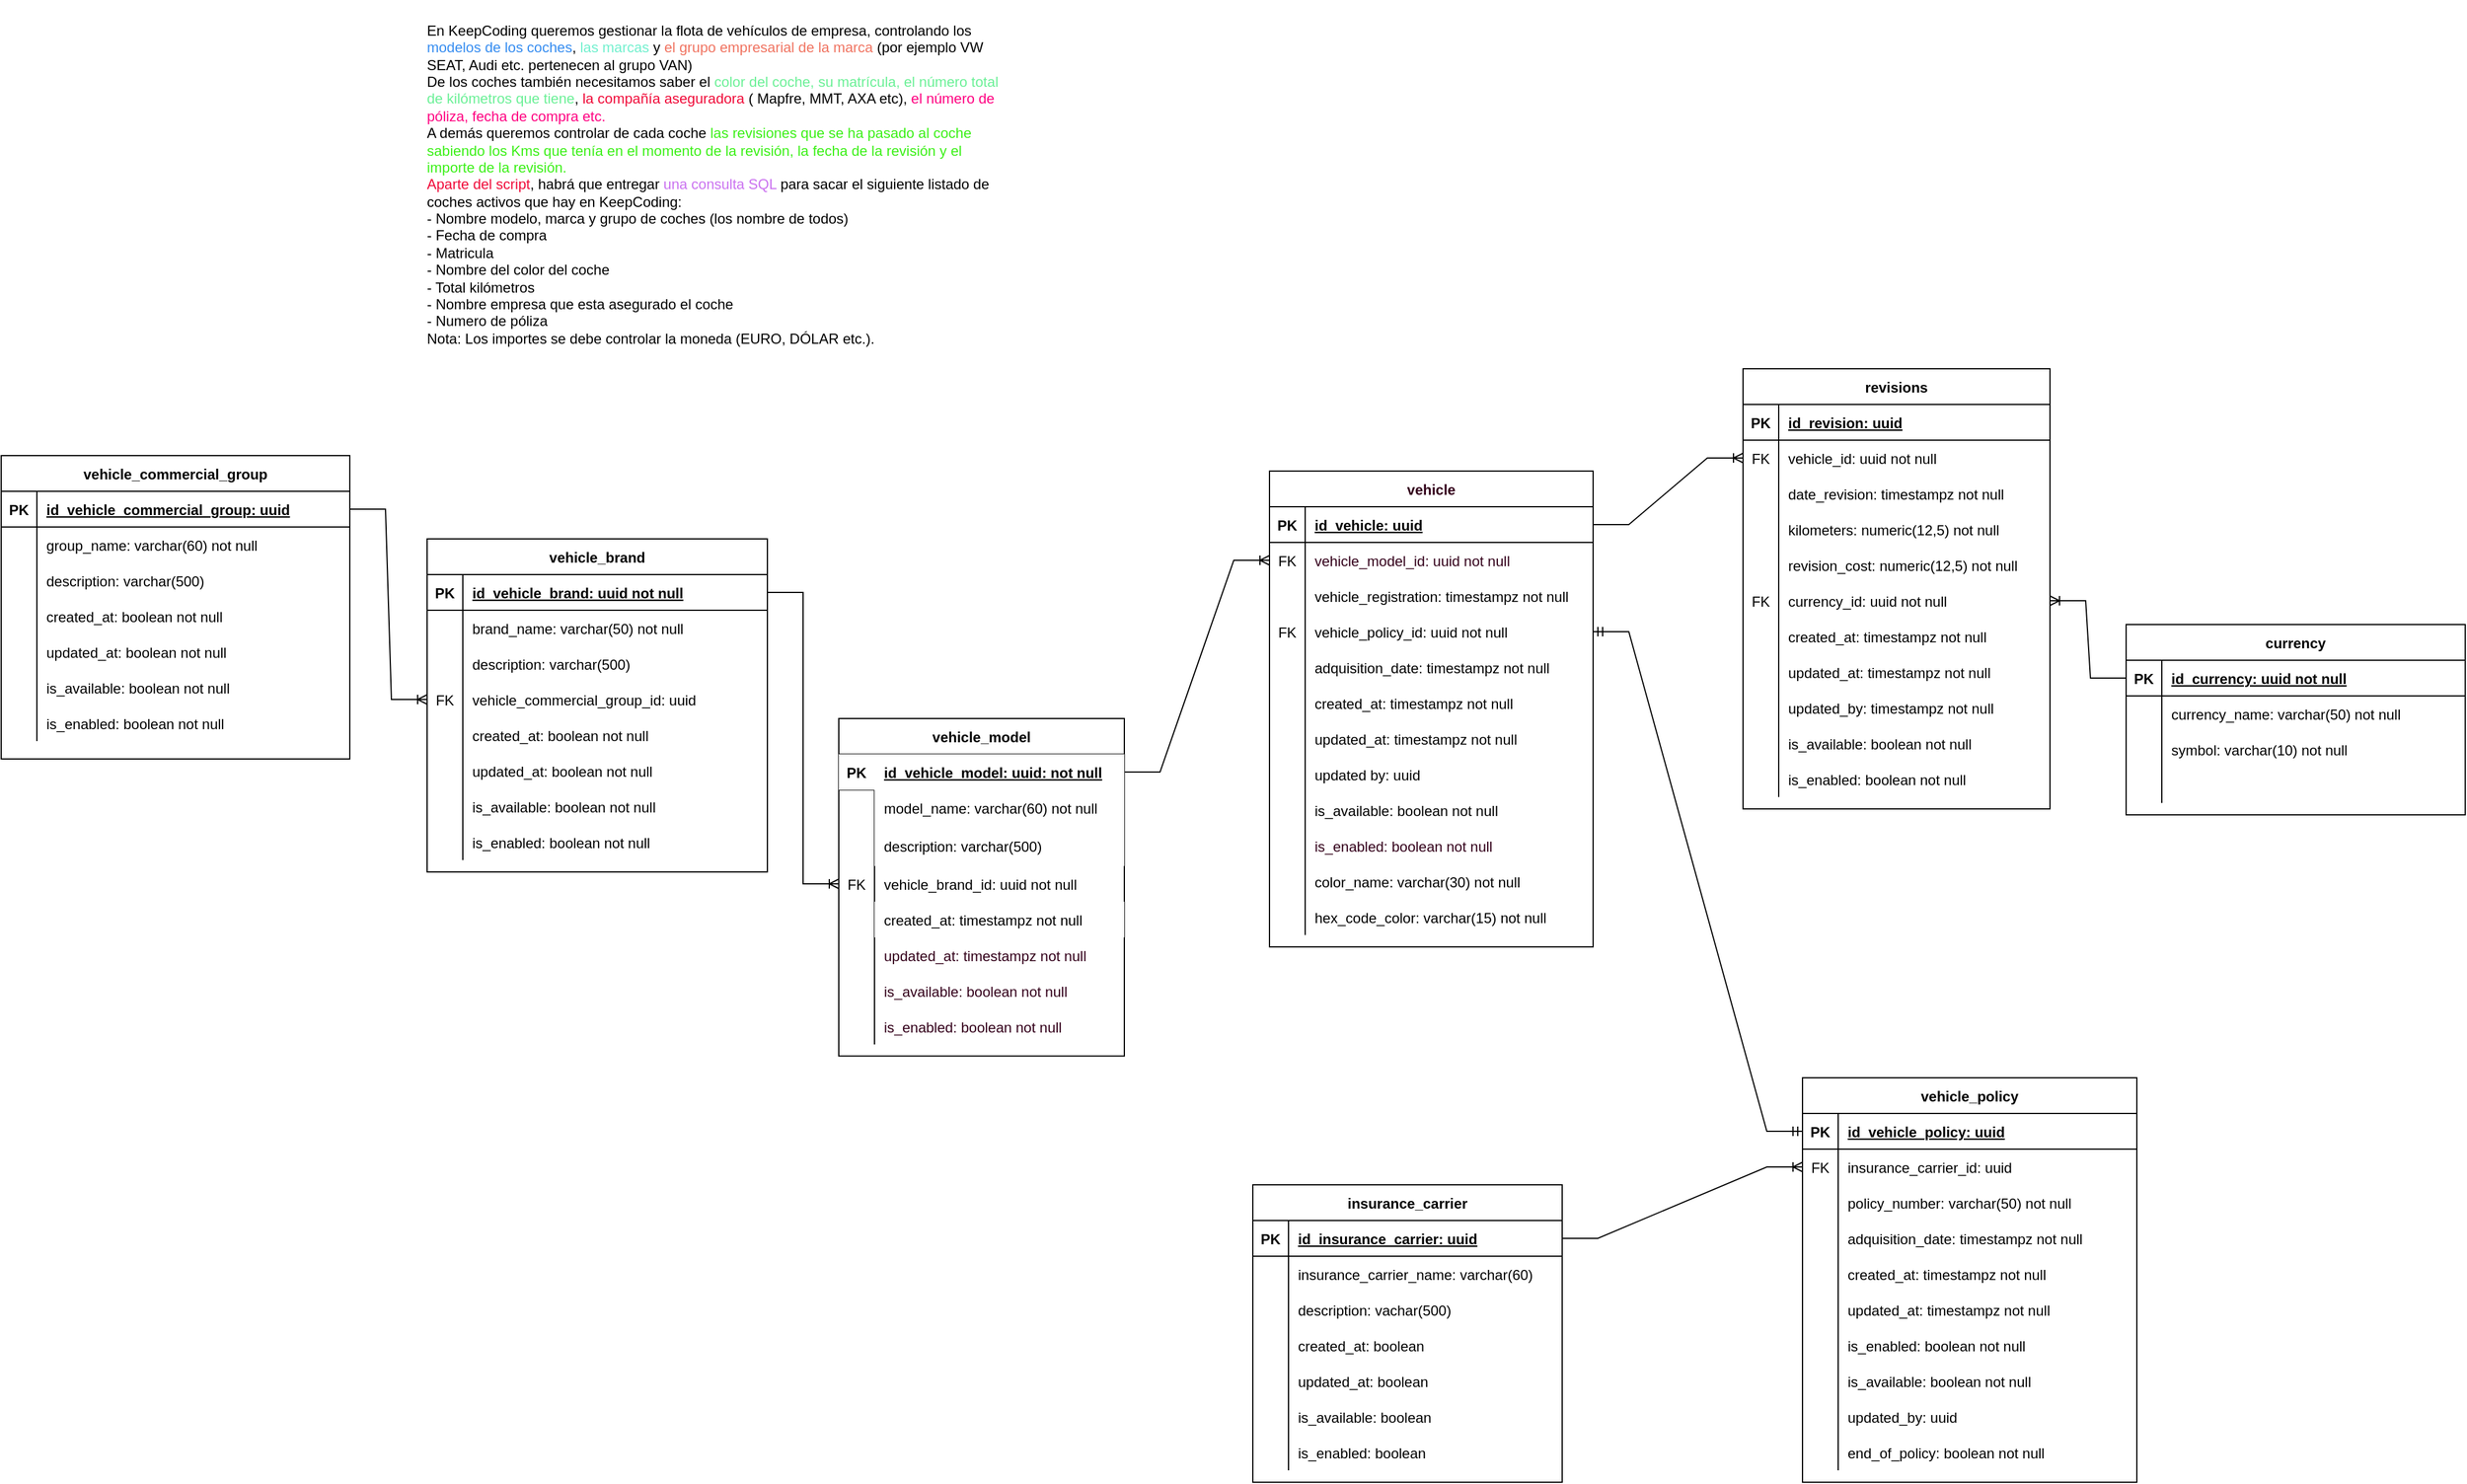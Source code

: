 <mxfile version="20.3.0" type="device"><diagram id="R2lEEEUBdFMjLlhIrx00" name="Page-1"><mxGraphModel dx="544" dy="1018" grid="0" gridSize="10" guides="1" tooltips="1" connect="1" arrows="1" fold="1" page="1" pageScale="1" pageWidth="850" pageHeight="1100" math="0" shadow="0" extFonts="Permanent Marker^https://fonts.googleapis.com/css?family=Permanent+Marker"><root><mxCell id="0"/><mxCell id="1" parent="0"/><mxCell id="br1_Gwcp125Em_y7wnRs-1" value="&lt;div style=&quot;text-align: justify;&quot;&gt;&lt;span style=&quot;background-color: initial;&quot;&gt;En KeepCoding queremos gestionar la flota de vehículos de empresa, controlando los&lt;/span&gt;&lt;/div&gt;&lt;div style=&quot;text-align: justify;&quot;&gt;&lt;span style=&quot;background-color: initial;&quot;&gt;&lt;font color=&quot;#358cf0&quot;&gt;modelos de los coches&lt;/font&gt;, &lt;font color=&quot;#71f0ce&quot;&gt;las marcas&lt;/font&gt; y &lt;font color=&quot;#f07360&quot;&gt;el grupo empresarial de la marca&lt;/font&gt; (por ejemplo VW&lt;/span&gt;&lt;/div&gt;&lt;div style=&quot;text-align: justify;&quot;&gt;&lt;span style=&quot;background-color: initial;&quot;&gt;SEAT, Audi etc. pertenecen al grupo VAN)&lt;/span&gt;&lt;/div&gt;&lt;div style=&quot;text-align: justify;&quot;&gt;&lt;span style=&quot;background-color: initial;&quot;&gt;De los coches también necesitamos saber el &lt;font color=&quot;#6af096&quot;&gt;color del coche, su matrícula, el número total&lt;/font&gt;&lt;/span&gt;&lt;/div&gt;&lt;div style=&quot;text-align: justify;&quot;&gt;&lt;span style=&quot;background-color: initial;&quot;&gt;&lt;font color=&quot;#6af096&quot;&gt;de kilómetros que tiene&lt;/font&gt;,&lt;font color=&quot;#f00a38&quot;&gt; la compañía aseguradora&lt;/font&gt; ( Mapfre, MMT, AXA etc), &lt;font color=&quot;#ff0080&quot;&gt;el número de&lt;/font&gt;&lt;/span&gt;&lt;/div&gt;&lt;div style=&quot;text-align: justify;&quot;&gt;&lt;span style=&quot;background-color: initial;&quot;&gt;&lt;font color=&quot;#ff0080&quot;&gt;póliza, fecha de compra etc.&lt;/font&gt;&lt;/span&gt;&lt;/div&gt;&lt;div style=&quot;text-align: justify;&quot;&gt;&lt;span style=&quot;background-color: initial;&quot;&gt;A demás queremos controlar de cada coche &lt;font color=&quot;#3af016&quot;&gt;las revisiones que se ha pasado al coche&lt;/font&gt;&lt;/span&gt;&lt;/div&gt;&lt;div style=&quot;text-align: justify;&quot;&gt;&lt;span style=&quot;background-color: initial;&quot;&gt;&lt;font color=&quot;#3af016&quot;&gt;sabiendo los Kms que tenía en el momento de la revisión, la fecha de la revisión y el&lt;/font&gt;&lt;/span&gt;&lt;/div&gt;&lt;div style=&quot;text-align: justify;&quot;&gt;&lt;span style=&quot;background-color: initial;&quot;&gt;&lt;font color=&quot;#3af016&quot;&gt;importe de la revisión.&lt;/font&gt;&lt;/span&gt;&lt;/div&gt;&lt;div style=&quot;text-align: justify;&quot;&gt;&lt;span style=&quot;background-color: initial;&quot;&gt;&lt;font color=&quot;#f00a38&quot;&gt;Aparte del script&lt;/font&gt;, habrá que entregar &lt;font color=&quot;#ca71f0&quot;&gt;una consulta SQL&lt;/font&gt; para sacar el siguiente listado de&lt;/span&gt;&lt;/div&gt;&lt;div style=&quot;text-align: justify;&quot;&gt;&lt;span style=&quot;background-color: initial;&quot;&gt;coches activos que hay en KeepCoding:&lt;/span&gt;&lt;/div&gt;&lt;div style=&quot;text-align: justify;&quot;&gt;&lt;span style=&quot;background-color: initial;&quot;&gt;- Nombre modelo, marca y grupo de coches (los nombre de todos)&lt;/span&gt;&lt;/div&gt;&lt;div style=&quot;text-align: justify;&quot;&gt;&lt;span style=&quot;background-color: initial;&quot;&gt;- Fecha de compra&lt;/span&gt;&lt;/div&gt;&lt;div style=&quot;text-align: justify;&quot;&gt;&lt;span style=&quot;background-color: initial;&quot;&gt;- Matricula&lt;/span&gt;&lt;/div&gt;&lt;div style=&quot;text-align: justify;&quot;&gt;&lt;span style=&quot;background-color: initial;&quot;&gt;- Nombre del color del coche&lt;/span&gt;&lt;/div&gt;&lt;div style=&quot;text-align: justify;&quot;&gt;&lt;span style=&quot;background-color: initial;&quot;&gt;- Total kilómetros&lt;/span&gt;&lt;/div&gt;&lt;div style=&quot;text-align: justify;&quot;&gt;&lt;span style=&quot;background-color: initial;&quot;&gt;- Nombre empresa que esta asegurado el coche&lt;/span&gt;&lt;/div&gt;&lt;div style=&quot;text-align: justify;&quot;&gt;&lt;span style=&quot;background-color: initial;&quot;&gt;- Numero de póliza&lt;/span&gt;&lt;/div&gt;&lt;div style=&quot;text-align: justify;&quot;&gt;&lt;span style=&quot;background-color: initial;&quot;&gt;Nota: Los importes se debe controlar la moneda (EURO, DÓLAR etc.).&lt;/span&gt;&lt;/div&gt;" style="text;html=1;strokeColor=none;fillColor=none;align=center;verticalAlign=middle;whiteSpace=wrap;rounded=0;" parent="1" vertex="1"><mxGeometry x="355" y="277" width="540" height="310" as="geometry"/></mxCell><mxCell id="br1_Gwcp125Em_y7wnRs-2" value="vehicle_brand" style="shape=table;startSize=30;container=1;collapsible=1;childLayout=tableLayout;fixedRows=1;rowLines=0;fontStyle=1;align=center;resizeLast=1;" parent="1" vertex="1"><mxGeometry x="385" y="730" width="286" height="280" as="geometry"/></mxCell><mxCell id="br1_Gwcp125Em_y7wnRs-3" value="" style="shape=tableRow;horizontal=0;startSize=0;swimlaneHead=0;swimlaneBody=0;fillColor=none;collapsible=0;dropTarget=0;points=[[0,0.5],[1,0.5]];portConstraint=eastwest;top=0;left=0;right=0;bottom=1;" parent="br1_Gwcp125Em_y7wnRs-2" vertex="1"><mxGeometry y="30" width="286" height="30" as="geometry"/></mxCell><mxCell id="br1_Gwcp125Em_y7wnRs-4" value="PK" style="shape=partialRectangle;connectable=0;fillColor=none;top=0;left=0;bottom=0;right=0;fontStyle=1;overflow=hidden;" parent="br1_Gwcp125Em_y7wnRs-3" vertex="1"><mxGeometry width="30" height="30" as="geometry"><mxRectangle width="30" height="30" as="alternateBounds"/></mxGeometry></mxCell><mxCell id="br1_Gwcp125Em_y7wnRs-5" value="id_vehicle_brand: uuid not null" style="shape=partialRectangle;connectable=0;fillColor=none;top=0;left=0;bottom=0;right=0;align=left;spacingLeft=6;fontStyle=5;overflow=hidden;" parent="br1_Gwcp125Em_y7wnRs-3" vertex="1"><mxGeometry x="30" width="256" height="30" as="geometry"><mxRectangle width="256" height="30" as="alternateBounds"/></mxGeometry></mxCell><mxCell id="br1_Gwcp125Em_y7wnRs-6" value="" style="shape=tableRow;horizontal=0;startSize=0;swimlaneHead=0;swimlaneBody=0;fillColor=none;collapsible=0;dropTarget=0;points=[[0,0.5],[1,0.5]];portConstraint=eastwest;top=0;left=0;right=0;bottom=0;" parent="br1_Gwcp125Em_y7wnRs-2" vertex="1"><mxGeometry y="60" width="286" height="30" as="geometry"/></mxCell><mxCell id="br1_Gwcp125Em_y7wnRs-7" value="" style="shape=partialRectangle;connectable=0;fillColor=none;top=0;left=0;bottom=0;right=0;editable=1;overflow=hidden;" parent="br1_Gwcp125Em_y7wnRs-6" vertex="1"><mxGeometry width="30" height="30" as="geometry"><mxRectangle width="30" height="30" as="alternateBounds"/></mxGeometry></mxCell><mxCell id="br1_Gwcp125Em_y7wnRs-8" value="brand_name: varchar(50) not null" style="shape=partialRectangle;connectable=0;fillColor=none;top=0;left=0;bottom=0;right=0;align=left;spacingLeft=6;overflow=hidden;" parent="br1_Gwcp125Em_y7wnRs-6" vertex="1"><mxGeometry x="30" width="256" height="30" as="geometry"><mxRectangle width="256" height="30" as="alternateBounds"/></mxGeometry></mxCell><mxCell id="br1_Gwcp125Em_y7wnRs-9" value="" style="shape=tableRow;horizontal=0;startSize=0;swimlaneHead=0;swimlaneBody=0;fillColor=none;collapsible=0;dropTarget=0;points=[[0,0.5],[1,0.5]];portConstraint=eastwest;top=0;left=0;right=0;bottom=0;" parent="br1_Gwcp125Em_y7wnRs-2" vertex="1"><mxGeometry y="90" width="286" height="30" as="geometry"/></mxCell><mxCell id="br1_Gwcp125Em_y7wnRs-10" value="" style="shape=partialRectangle;connectable=0;fillColor=none;top=0;left=0;bottom=0;right=0;editable=1;overflow=hidden;" parent="br1_Gwcp125Em_y7wnRs-9" vertex="1"><mxGeometry width="30" height="30" as="geometry"><mxRectangle width="30" height="30" as="alternateBounds"/></mxGeometry></mxCell><mxCell id="br1_Gwcp125Em_y7wnRs-11" value="description: varchar(500)" style="shape=partialRectangle;connectable=0;fillColor=none;top=0;left=0;bottom=0;right=0;align=left;spacingLeft=6;overflow=hidden;" parent="br1_Gwcp125Em_y7wnRs-9" vertex="1"><mxGeometry x="30" width="256" height="30" as="geometry"><mxRectangle width="256" height="30" as="alternateBounds"/></mxGeometry></mxCell><mxCell id="br1_Gwcp125Em_y7wnRs-12" value="" style="shape=tableRow;horizontal=0;startSize=0;swimlaneHead=0;swimlaneBody=0;fillColor=none;collapsible=0;dropTarget=0;points=[[0,0.5],[1,0.5]];portConstraint=eastwest;top=0;left=0;right=0;bottom=0;" parent="br1_Gwcp125Em_y7wnRs-2" vertex="1"><mxGeometry y="120" width="286" height="30" as="geometry"/></mxCell><mxCell id="br1_Gwcp125Em_y7wnRs-13" value="FK" style="shape=partialRectangle;connectable=0;fillColor=none;top=0;left=0;bottom=0;right=0;editable=1;overflow=hidden;" parent="br1_Gwcp125Em_y7wnRs-12" vertex="1"><mxGeometry width="30" height="30" as="geometry"><mxRectangle width="30" height="30" as="alternateBounds"/></mxGeometry></mxCell><mxCell id="br1_Gwcp125Em_y7wnRs-14" value="vehicle_commercial_group_id: uuid" style="shape=partialRectangle;connectable=0;fillColor=none;top=0;left=0;bottom=0;right=0;align=left;spacingLeft=6;overflow=hidden;" parent="br1_Gwcp125Em_y7wnRs-12" vertex="1"><mxGeometry x="30" width="256" height="30" as="geometry"><mxRectangle width="256" height="30" as="alternateBounds"/></mxGeometry></mxCell><mxCell id="br1_Gwcp125Em_y7wnRs-37" value="" style="shape=tableRow;horizontal=0;startSize=0;swimlaneHead=0;swimlaneBody=0;fillColor=none;collapsible=0;dropTarget=0;points=[[0,0.5],[1,0.5]];portConstraint=eastwest;top=0;left=0;right=0;bottom=0;" parent="br1_Gwcp125Em_y7wnRs-2" vertex="1"><mxGeometry y="150" width="286" height="30" as="geometry"/></mxCell><mxCell id="br1_Gwcp125Em_y7wnRs-38" value="" style="shape=partialRectangle;connectable=0;fillColor=none;top=0;left=0;bottom=0;right=0;editable=1;overflow=hidden;" parent="br1_Gwcp125Em_y7wnRs-37" vertex="1"><mxGeometry width="30" height="30" as="geometry"><mxRectangle width="30" height="30" as="alternateBounds"/></mxGeometry></mxCell><mxCell id="br1_Gwcp125Em_y7wnRs-39" value="created_at: boolean not null" style="shape=partialRectangle;connectable=0;fillColor=none;top=0;left=0;bottom=0;right=0;align=left;spacingLeft=6;overflow=hidden;" parent="br1_Gwcp125Em_y7wnRs-37" vertex="1"><mxGeometry x="30" width="256" height="30" as="geometry"><mxRectangle width="256" height="30" as="alternateBounds"/></mxGeometry></mxCell><mxCell id="br1_Gwcp125Em_y7wnRs-40" value="" style="shape=tableRow;horizontal=0;startSize=0;swimlaneHead=0;swimlaneBody=0;fillColor=none;collapsible=0;dropTarget=0;points=[[0,0.5],[1,0.5]];portConstraint=eastwest;top=0;left=0;right=0;bottom=0;" parent="br1_Gwcp125Em_y7wnRs-2" vertex="1"><mxGeometry y="180" width="286" height="30" as="geometry"/></mxCell><mxCell id="br1_Gwcp125Em_y7wnRs-41" value="" style="shape=partialRectangle;connectable=0;fillColor=none;top=0;left=0;bottom=0;right=0;editable=1;overflow=hidden;" parent="br1_Gwcp125Em_y7wnRs-40" vertex="1"><mxGeometry width="30" height="30" as="geometry"><mxRectangle width="30" height="30" as="alternateBounds"/></mxGeometry></mxCell><mxCell id="br1_Gwcp125Em_y7wnRs-42" value="updated_at: boolean not null" style="shape=partialRectangle;connectable=0;fillColor=none;top=0;left=0;bottom=0;right=0;align=left;spacingLeft=6;overflow=hidden;" parent="br1_Gwcp125Em_y7wnRs-40" vertex="1"><mxGeometry x="30" width="256" height="30" as="geometry"><mxRectangle width="256" height="30" as="alternateBounds"/></mxGeometry></mxCell><mxCell id="br1_Gwcp125Em_y7wnRs-43" value="" style="shape=tableRow;horizontal=0;startSize=0;swimlaneHead=0;swimlaneBody=0;fillColor=none;collapsible=0;dropTarget=0;points=[[0,0.5],[1,0.5]];portConstraint=eastwest;top=0;left=0;right=0;bottom=0;" parent="br1_Gwcp125Em_y7wnRs-2" vertex="1"><mxGeometry y="210" width="286" height="30" as="geometry"/></mxCell><mxCell id="br1_Gwcp125Em_y7wnRs-44" value="" style="shape=partialRectangle;connectable=0;fillColor=none;top=0;left=0;bottom=0;right=0;editable=1;overflow=hidden;" parent="br1_Gwcp125Em_y7wnRs-43" vertex="1"><mxGeometry width="30" height="30" as="geometry"><mxRectangle width="30" height="30" as="alternateBounds"/></mxGeometry></mxCell><mxCell id="br1_Gwcp125Em_y7wnRs-45" value="is_available: boolean not null" style="shape=partialRectangle;connectable=0;fillColor=none;top=0;left=0;bottom=0;right=0;align=left;spacingLeft=6;overflow=hidden;" parent="br1_Gwcp125Em_y7wnRs-43" vertex="1"><mxGeometry x="30" width="256" height="30" as="geometry"><mxRectangle width="256" height="30" as="alternateBounds"/></mxGeometry></mxCell><mxCell id="br1_Gwcp125Em_y7wnRs-46" value="" style="shape=tableRow;horizontal=0;startSize=0;swimlaneHead=0;swimlaneBody=0;fillColor=none;collapsible=0;dropTarget=0;points=[[0,0.5],[1,0.5]];portConstraint=eastwest;top=0;left=0;right=0;bottom=0;" parent="br1_Gwcp125Em_y7wnRs-2" vertex="1"><mxGeometry y="240" width="286" height="30" as="geometry"/></mxCell><mxCell id="br1_Gwcp125Em_y7wnRs-47" value="" style="shape=partialRectangle;connectable=0;fillColor=none;top=0;left=0;bottom=0;right=0;editable=1;overflow=hidden;" parent="br1_Gwcp125Em_y7wnRs-46" vertex="1"><mxGeometry width="30" height="30" as="geometry"><mxRectangle width="30" height="30" as="alternateBounds"/></mxGeometry></mxCell><mxCell id="br1_Gwcp125Em_y7wnRs-48" value="is_enabled: boolean not null" style="shape=partialRectangle;connectable=0;fillColor=none;top=0;left=0;bottom=0;right=0;align=left;spacingLeft=6;overflow=hidden;" parent="br1_Gwcp125Em_y7wnRs-46" vertex="1"><mxGeometry x="30" width="256" height="30" as="geometry"><mxRectangle width="256" height="30" as="alternateBounds"/></mxGeometry></mxCell><mxCell id="br1_Gwcp125Em_y7wnRs-15" value="vehicle_commercial_group" style="shape=table;startSize=30;container=1;collapsible=1;childLayout=tableLayout;fixedRows=1;rowLines=0;fontStyle=1;align=center;resizeLast=1;" parent="1" vertex="1"><mxGeometry x="27" y="660" width="293" height="255" as="geometry"/></mxCell><mxCell id="br1_Gwcp125Em_y7wnRs-16" value="" style="shape=tableRow;horizontal=0;startSize=0;swimlaneHead=0;swimlaneBody=0;fillColor=none;collapsible=0;dropTarget=0;points=[[0,0.5],[1,0.5]];portConstraint=eastwest;top=0;left=0;right=0;bottom=1;" parent="br1_Gwcp125Em_y7wnRs-15" vertex="1"><mxGeometry y="30" width="293" height="30" as="geometry"/></mxCell><mxCell id="br1_Gwcp125Em_y7wnRs-17" value="PK" style="shape=partialRectangle;connectable=0;fillColor=none;top=0;left=0;bottom=0;right=0;fontStyle=1;overflow=hidden;" parent="br1_Gwcp125Em_y7wnRs-16" vertex="1"><mxGeometry width="30" height="30" as="geometry"><mxRectangle width="30" height="30" as="alternateBounds"/></mxGeometry></mxCell><mxCell id="br1_Gwcp125Em_y7wnRs-18" value="id_vehicle_commercial_group: uuid" style="shape=partialRectangle;connectable=0;fillColor=none;top=0;left=0;bottom=0;right=0;align=left;spacingLeft=6;fontStyle=5;overflow=hidden;" parent="br1_Gwcp125Em_y7wnRs-16" vertex="1"><mxGeometry x="30" width="263" height="30" as="geometry"><mxRectangle width="263" height="30" as="alternateBounds"/></mxGeometry></mxCell><mxCell id="br1_Gwcp125Em_y7wnRs-19" value="" style="shape=tableRow;horizontal=0;startSize=0;swimlaneHead=0;swimlaneBody=0;fillColor=none;collapsible=0;dropTarget=0;points=[[0,0.5],[1,0.5]];portConstraint=eastwest;top=0;left=0;right=0;bottom=0;" parent="br1_Gwcp125Em_y7wnRs-15" vertex="1"><mxGeometry y="60" width="293" height="30" as="geometry"/></mxCell><mxCell id="br1_Gwcp125Em_y7wnRs-20" value="" style="shape=partialRectangle;connectable=0;fillColor=none;top=0;left=0;bottom=0;right=0;editable=1;overflow=hidden;" parent="br1_Gwcp125Em_y7wnRs-19" vertex="1"><mxGeometry width="30" height="30" as="geometry"><mxRectangle width="30" height="30" as="alternateBounds"/></mxGeometry></mxCell><mxCell id="br1_Gwcp125Em_y7wnRs-21" value="group_name: varchar(60) not null" style="shape=partialRectangle;connectable=0;fillColor=none;top=0;left=0;bottom=0;right=0;align=left;spacingLeft=6;overflow=hidden;" parent="br1_Gwcp125Em_y7wnRs-19" vertex="1"><mxGeometry x="30" width="263" height="30" as="geometry"><mxRectangle width="263" height="30" as="alternateBounds"/></mxGeometry></mxCell><mxCell id="br1_Gwcp125Em_y7wnRs-22" value="" style="shape=tableRow;horizontal=0;startSize=0;swimlaneHead=0;swimlaneBody=0;fillColor=none;collapsible=0;dropTarget=0;points=[[0,0.5],[1,0.5]];portConstraint=eastwest;top=0;left=0;right=0;bottom=0;" parent="br1_Gwcp125Em_y7wnRs-15" vertex="1"><mxGeometry y="90" width="293" height="30" as="geometry"/></mxCell><mxCell id="br1_Gwcp125Em_y7wnRs-23" value="" style="shape=partialRectangle;connectable=0;fillColor=none;top=0;left=0;bottom=0;right=0;editable=1;overflow=hidden;" parent="br1_Gwcp125Em_y7wnRs-22" vertex="1"><mxGeometry width="30" height="30" as="geometry"><mxRectangle width="30" height="30" as="alternateBounds"/></mxGeometry></mxCell><mxCell id="br1_Gwcp125Em_y7wnRs-24" value="description: varchar(500)" style="shape=partialRectangle;connectable=0;fillColor=none;top=0;left=0;bottom=0;right=0;align=left;spacingLeft=6;overflow=hidden;" parent="br1_Gwcp125Em_y7wnRs-22" vertex="1"><mxGeometry x="30" width="263" height="30" as="geometry"><mxRectangle width="263" height="30" as="alternateBounds"/></mxGeometry></mxCell><mxCell id="br1_Gwcp125Em_y7wnRs-25" value="" style="shape=tableRow;horizontal=0;startSize=0;swimlaneHead=0;swimlaneBody=0;fillColor=none;collapsible=0;dropTarget=0;points=[[0,0.5],[1,0.5]];portConstraint=eastwest;top=0;left=0;right=0;bottom=0;" parent="br1_Gwcp125Em_y7wnRs-15" vertex="1"><mxGeometry y="120" width="293" height="30" as="geometry"/></mxCell><mxCell id="br1_Gwcp125Em_y7wnRs-26" value="" style="shape=partialRectangle;connectable=0;fillColor=none;top=0;left=0;bottom=0;right=0;editable=1;overflow=hidden;" parent="br1_Gwcp125Em_y7wnRs-25" vertex="1"><mxGeometry width="30" height="30" as="geometry"><mxRectangle width="30" height="30" as="alternateBounds"/></mxGeometry></mxCell><mxCell id="br1_Gwcp125Em_y7wnRs-27" value="created_at: boolean not null" style="shape=partialRectangle;connectable=0;fillColor=none;top=0;left=0;bottom=0;right=0;align=left;spacingLeft=6;overflow=hidden;" parent="br1_Gwcp125Em_y7wnRs-25" vertex="1"><mxGeometry x="30" width="263" height="30" as="geometry"><mxRectangle width="263" height="30" as="alternateBounds"/></mxGeometry></mxCell><mxCell id="br1_Gwcp125Em_y7wnRs-28" value="" style="shape=tableRow;horizontal=0;startSize=0;swimlaneHead=0;swimlaneBody=0;fillColor=none;collapsible=0;dropTarget=0;points=[[0,0.5],[1,0.5]];portConstraint=eastwest;top=0;left=0;right=0;bottom=0;" parent="br1_Gwcp125Em_y7wnRs-15" vertex="1"><mxGeometry y="150" width="293" height="30" as="geometry"/></mxCell><mxCell id="br1_Gwcp125Em_y7wnRs-29" value="" style="shape=partialRectangle;connectable=0;fillColor=none;top=0;left=0;bottom=0;right=0;editable=1;overflow=hidden;" parent="br1_Gwcp125Em_y7wnRs-28" vertex="1"><mxGeometry width="30" height="30" as="geometry"><mxRectangle width="30" height="30" as="alternateBounds"/></mxGeometry></mxCell><mxCell id="br1_Gwcp125Em_y7wnRs-30" value="updated_at: boolean not null" style="shape=partialRectangle;connectable=0;fillColor=none;top=0;left=0;bottom=0;right=0;align=left;spacingLeft=6;overflow=hidden;" parent="br1_Gwcp125Em_y7wnRs-28" vertex="1"><mxGeometry x="30" width="263" height="30" as="geometry"><mxRectangle width="263" height="30" as="alternateBounds"/></mxGeometry></mxCell><mxCell id="br1_Gwcp125Em_y7wnRs-34" value="" style="shape=tableRow;horizontal=0;startSize=0;swimlaneHead=0;swimlaneBody=0;fillColor=none;collapsible=0;dropTarget=0;points=[[0,0.5],[1,0.5]];portConstraint=eastwest;top=0;left=0;right=0;bottom=0;" parent="br1_Gwcp125Em_y7wnRs-15" vertex="1"><mxGeometry y="180" width="293" height="30" as="geometry"/></mxCell><mxCell id="br1_Gwcp125Em_y7wnRs-35" value="" style="shape=partialRectangle;connectable=0;fillColor=none;top=0;left=0;bottom=0;right=0;editable=1;overflow=hidden;" parent="br1_Gwcp125Em_y7wnRs-34" vertex="1"><mxGeometry width="30" height="30" as="geometry"><mxRectangle width="30" height="30" as="alternateBounds"/></mxGeometry></mxCell><mxCell id="br1_Gwcp125Em_y7wnRs-36" value="is_available: boolean not null" style="shape=partialRectangle;connectable=0;fillColor=none;top=0;left=0;bottom=0;right=0;align=left;spacingLeft=6;overflow=hidden;" parent="br1_Gwcp125Em_y7wnRs-34" vertex="1"><mxGeometry x="30" width="263" height="30" as="geometry"><mxRectangle width="263" height="30" as="alternateBounds"/></mxGeometry></mxCell><mxCell id="br1_Gwcp125Em_y7wnRs-31" value="" style="shape=tableRow;horizontal=0;startSize=0;swimlaneHead=0;swimlaneBody=0;fillColor=none;collapsible=0;dropTarget=0;points=[[0,0.5],[1,0.5]];portConstraint=eastwest;top=0;left=0;right=0;bottom=0;" parent="br1_Gwcp125Em_y7wnRs-15" vertex="1"><mxGeometry y="210" width="293" height="30" as="geometry"/></mxCell><mxCell id="br1_Gwcp125Em_y7wnRs-32" value="" style="shape=partialRectangle;connectable=0;fillColor=none;top=0;left=0;bottom=0;right=0;editable=1;overflow=hidden;" parent="br1_Gwcp125Em_y7wnRs-31" vertex="1"><mxGeometry width="30" height="30" as="geometry"><mxRectangle width="30" height="30" as="alternateBounds"/></mxGeometry></mxCell><mxCell id="br1_Gwcp125Em_y7wnRs-33" value="is_enabled: boolean not null" style="shape=partialRectangle;connectable=0;fillColor=none;top=0;left=0;bottom=0;right=0;align=left;spacingLeft=6;overflow=hidden;" parent="br1_Gwcp125Em_y7wnRs-31" vertex="1"><mxGeometry x="30" width="263" height="30" as="geometry"><mxRectangle width="263" height="30" as="alternateBounds"/></mxGeometry></mxCell><mxCell id="br1_Gwcp125Em_y7wnRs-51" value="" style="edgeStyle=entityRelationEdgeStyle;fontSize=12;html=1;endArrow=ERoneToMany;rounded=0;" parent="1" source="br1_Gwcp125Em_y7wnRs-16" target="br1_Gwcp125Em_y7wnRs-12" edge="1"><mxGeometry width="100" height="100" relative="1" as="geometry"><mxPoint x="410" y="700" as="sourcePoint"/><mxPoint x="510" y="600" as="targetPoint"/></mxGeometry></mxCell><mxCell id="br1_Gwcp125Em_y7wnRs-65" value="vehicle_model" style="shape=table;startSize=30;container=1;collapsible=1;childLayout=tableLayout;fixedRows=1;rowLines=0;fontStyle=1;align=center;resizeLast=1;strokeColor=#000000;" parent="1" vertex="1"><mxGeometry x="731" y="881" width="240" height="283.75" as="geometry"/></mxCell><mxCell id="br1_Gwcp125Em_y7wnRs-66" value="" style="shape=tableRow;horizontal=0;startSize=0;swimlaneHead=0;swimlaneBody=0;fillColor=none;collapsible=0;dropTarget=0;points=[[0,0.5],[1,0.5]];portConstraint=eastwest;top=0;left=0;right=0;bottom=1;fontColor=#CA71F0;strokeColor=#000000;" parent="br1_Gwcp125Em_y7wnRs-65" vertex="1"><mxGeometry y="30" width="240" height="30" as="geometry"/></mxCell><mxCell id="br1_Gwcp125Em_y7wnRs-67" value="PK" style="shape=partialRectangle;connectable=0;top=0;left=0;bottom=0;right=0;fontStyle=1;overflow=hidden;strokeColor=#000000;" parent="br1_Gwcp125Em_y7wnRs-66" vertex="1"><mxGeometry width="30" height="30" as="geometry"><mxRectangle width="30" height="30" as="alternateBounds"/></mxGeometry></mxCell><mxCell id="br1_Gwcp125Em_y7wnRs-68" value="id_vehicle_model: uuid: not null" style="shape=partialRectangle;connectable=0;top=0;left=0;bottom=0;right=0;align=left;spacingLeft=6;fontStyle=5;overflow=hidden;strokeColor=#000000;perimeterSpacing=0;fontColor=default;" parent="br1_Gwcp125Em_y7wnRs-66" vertex="1"><mxGeometry x="30" width="210" height="30" as="geometry"><mxRectangle width="210" height="30" as="alternateBounds"/></mxGeometry></mxCell><mxCell id="br1_Gwcp125Em_y7wnRs-69" value="" style="shape=tableRow;horizontal=0;startSize=0;swimlaneHead=0;swimlaneBody=0;fillColor=none;collapsible=0;dropTarget=0;points=[[0,0.5],[1,0.5]];portConstraint=eastwest;top=0;left=0;right=0;bottom=0;fontColor=#CA71F0;strokeColor=#000000;" parent="br1_Gwcp125Em_y7wnRs-65" vertex="1"><mxGeometry y="60" width="240" height="30" as="geometry"/></mxCell><mxCell id="br1_Gwcp125Em_y7wnRs-70" value="" style="shape=partialRectangle;connectable=0;fillColor=none;top=0;left=0;bottom=0;right=0;editable=1;overflow=hidden;fontColor=#CA71F0;strokeColor=#000000;" parent="br1_Gwcp125Em_y7wnRs-69" vertex="1"><mxGeometry width="30" height="30" as="geometry"><mxRectangle width="30" height="30" as="alternateBounds"/></mxGeometry></mxCell><mxCell id="br1_Gwcp125Em_y7wnRs-71" value="model_name: varchar(60) not null" style="shape=partialRectangle;connectable=0;top=0;left=0;bottom=0;right=0;align=left;spacingLeft=6;overflow=hidden;strokeColor=#000000;fontColor=default;" parent="br1_Gwcp125Em_y7wnRs-69" vertex="1"><mxGeometry x="30" width="210" height="30" as="geometry"><mxRectangle width="210" height="30" as="alternateBounds"/></mxGeometry></mxCell><mxCell id="br1_Gwcp125Em_y7wnRs-72" value="" style="shape=tableRow;horizontal=0;startSize=0;swimlaneHead=0;swimlaneBody=0;fillColor=none;collapsible=0;dropTarget=0;points=[[0,0.5],[1,0.5]];portConstraint=eastwest;top=0;left=0;right=0;bottom=0;fontColor=#CA71F0;strokeColor=#000000;" parent="br1_Gwcp125Em_y7wnRs-65" vertex="1"><mxGeometry y="90" width="240" height="34" as="geometry"/></mxCell><mxCell id="br1_Gwcp125Em_y7wnRs-73" value="" style="shape=partialRectangle;connectable=0;fillColor=none;top=0;left=0;bottom=0;right=0;editable=1;overflow=hidden;fontColor=#CA71F0;strokeColor=#000000;" parent="br1_Gwcp125Em_y7wnRs-72" vertex="1"><mxGeometry width="30" height="34" as="geometry"><mxRectangle width="30" height="34" as="alternateBounds"/></mxGeometry></mxCell><mxCell id="br1_Gwcp125Em_y7wnRs-74" value="description: varchar(500)" style="shape=partialRectangle;connectable=0;top=0;left=0;bottom=0;right=0;align=left;spacingLeft=6;overflow=hidden;strokeColor=#000000;" parent="br1_Gwcp125Em_y7wnRs-72" vertex="1"><mxGeometry x="30" width="210" height="34" as="geometry"><mxRectangle width="210" height="34" as="alternateBounds"/></mxGeometry></mxCell><mxCell id="br1_Gwcp125Em_y7wnRs-91" value="" style="shape=tableRow;horizontal=0;startSize=0;swimlaneHead=0;swimlaneBody=0;fillColor=none;collapsible=0;dropTarget=0;points=[[0,0.5],[1,0.5]];portConstraint=eastwest;top=0;left=0;right=0;bottom=0;fontColor=#FFFFFF;strokeColor=#000000;" parent="br1_Gwcp125Em_y7wnRs-65" vertex="1"><mxGeometry y="124" width="240" height="30" as="geometry"/></mxCell><mxCell id="br1_Gwcp125Em_y7wnRs-92" value="FK" style="shape=partialRectangle;connectable=0;fillColor=none;top=0;left=0;bottom=0;right=0;editable=1;overflow=hidden;fontColor=default;strokeColor=#000000;" parent="br1_Gwcp125Em_y7wnRs-91" vertex="1"><mxGeometry width="30" height="30" as="geometry"><mxRectangle width="30" height="30" as="alternateBounds"/></mxGeometry></mxCell><mxCell id="br1_Gwcp125Em_y7wnRs-93" value="vehicle_brand_id: uuid not null" style="shape=partialRectangle;connectable=0;fillColor=none;top=0;left=0;bottom=0;right=0;align=left;spacingLeft=6;overflow=hidden;fontColor=#000000;strokeColor=#000000;" parent="br1_Gwcp125Em_y7wnRs-91" vertex="1"><mxGeometry x="30" width="210" height="30" as="geometry"><mxRectangle width="210" height="30" as="alternateBounds"/></mxGeometry></mxCell><mxCell id="br1_Gwcp125Em_y7wnRs-75" value="" style="shape=tableRow;horizontal=0;startSize=0;swimlaneHead=0;swimlaneBody=0;fillColor=none;collapsible=0;dropTarget=0;points=[[0,0.5],[1,0.5]];portConstraint=eastwest;top=0;left=0;right=0;bottom=0;fontColor=#CA71F0;strokeColor=#000000;" parent="br1_Gwcp125Em_y7wnRs-65" vertex="1"><mxGeometry y="154" width="240" height="30" as="geometry"/></mxCell><mxCell id="br1_Gwcp125Em_y7wnRs-76" value="" style="shape=partialRectangle;connectable=0;fillColor=none;top=0;left=0;bottom=0;right=0;editable=1;overflow=hidden;fontColor=#CA71F0;strokeColor=#000000;" parent="br1_Gwcp125Em_y7wnRs-75" vertex="1"><mxGeometry width="30" height="30" as="geometry"><mxRectangle width="30" height="30" as="alternateBounds"/></mxGeometry></mxCell><mxCell id="br1_Gwcp125Em_y7wnRs-77" value="created_at: timestampz not null" style="shape=partialRectangle;connectable=0;top=0;left=0;bottom=0;right=0;align=left;spacingLeft=6;overflow=hidden;strokeColor=#000000;" parent="br1_Gwcp125Em_y7wnRs-75" vertex="1"><mxGeometry x="30" width="210" height="30" as="geometry"><mxRectangle width="210" height="30" as="alternateBounds"/></mxGeometry></mxCell><mxCell id="br1_Gwcp125Em_y7wnRs-82" value="" style="shape=tableRow;horizontal=0;startSize=0;swimlaneHead=0;swimlaneBody=0;fillColor=none;collapsible=0;dropTarget=0;points=[[0,0.5],[1,0.5]];portConstraint=eastwest;top=0;left=0;right=0;bottom=0;fontColor=#CA71F0;strokeColor=#000000;" parent="br1_Gwcp125Em_y7wnRs-65" vertex="1"><mxGeometry y="184" width="240" height="30" as="geometry"/></mxCell><mxCell id="br1_Gwcp125Em_y7wnRs-83" value="" style="shape=partialRectangle;connectable=0;fillColor=none;top=0;left=0;bottom=0;right=0;editable=1;overflow=hidden;fontColor=#CA71F0;strokeColor=#000000;" parent="br1_Gwcp125Em_y7wnRs-82" vertex="1"><mxGeometry width="30" height="30" as="geometry"><mxRectangle width="30" height="30" as="alternateBounds"/></mxGeometry></mxCell><mxCell id="br1_Gwcp125Em_y7wnRs-84" value="updated_at: timestampz not null" style="shape=partialRectangle;connectable=0;fillColor=none;top=0;left=0;bottom=0;right=0;align=left;spacingLeft=6;overflow=hidden;fontColor=#33001A;strokeColor=#000000;" parent="br1_Gwcp125Em_y7wnRs-82" vertex="1"><mxGeometry x="30" width="210" height="30" as="geometry"><mxRectangle width="210" height="30" as="alternateBounds"/></mxGeometry></mxCell><mxCell id="br1_Gwcp125Em_y7wnRs-85" value="" style="shape=tableRow;horizontal=0;startSize=0;swimlaneHead=0;swimlaneBody=0;fillColor=none;collapsible=0;dropTarget=0;points=[[0,0.5],[1,0.5]];portConstraint=eastwest;top=0;left=0;right=0;bottom=0;fontColor=#FFFFFF;strokeColor=#000000;" parent="br1_Gwcp125Em_y7wnRs-65" vertex="1"><mxGeometry y="214" width="240" height="30" as="geometry"/></mxCell><mxCell id="br1_Gwcp125Em_y7wnRs-86" value="" style="shape=partialRectangle;connectable=0;fillColor=none;top=0;left=0;bottom=0;right=0;editable=1;overflow=hidden;fontColor=#FFFFFF;strokeColor=#000000;" parent="br1_Gwcp125Em_y7wnRs-85" vertex="1"><mxGeometry width="30" height="30" as="geometry"><mxRectangle width="30" height="30" as="alternateBounds"/></mxGeometry></mxCell><mxCell id="br1_Gwcp125Em_y7wnRs-87" value="is_available: boolean not null" style="shape=partialRectangle;connectable=0;fillColor=none;top=0;left=0;bottom=0;right=0;align=left;spacingLeft=6;overflow=hidden;fontColor=#33001A;strokeColor=#000000;" parent="br1_Gwcp125Em_y7wnRs-85" vertex="1"><mxGeometry x="30" width="210" height="30" as="geometry"><mxRectangle width="210" height="30" as="alternateBounds"/></mxGeometry></mxCell><mxCell id="br1_Gwcp125Em_y7wnRs-88" value="" style="shape=tableRow;horizontal=0;startSize=0;swimlaneHead=0;swimlaneBody=0;fillColor=none;collapsible=0;dropTarget=0;points=[[0,0.5],[1,0.5]];portConstraint=eastwest;top=0;left=0;right=0;bottom=0;fontColor=#FFFFFF;strokeColor=#000000;" parent="br1_Gwcp125Em_y7wnRs-65" vertex="1"><mxGeometry y="244" width="240" height="30" as="geometry"/></mxCell><mxCell id="br1_Gwcp125Em_y7wnRs-89" value="" style="shape=partialRectangle;connectable=0;fillColor=none;top=0;left=0;bottom=0;right=0;editable=1;overflow=hidden;fontColor=#FFFFFF;strokeColor=#000000;" parent="br1_Gwcp125Em_y7wnRs-88" vertex="1"><mxGeometry width="30" height="30" as="geometry"><mxRectangle width="30" height="30" as="alternateBounds"/></mxGeometry></mxCell><mxCell id="br1_Gwcp125Em_y7wnRs-90" value="is_enabled: boolean not null" style="shape=partialRectangle;connectable=0;fillColor=none;top=0;left=0;bottom=0;right=0;align=left;spacingLeft=6;overflow=hidden;fontColor=#33001A;strokeColor=#000000;" parent="br1_Gwcp125Em_y7wnRs-88" vertex="1"><mxGeometry x="30" width="210" height="30" as="geometry"><mxRectangle width="210" height="30" as="alternateBounds"/></mxGeometry></mxCell><mxCell id="br1_Gwcp125Em_y7wnRs-94" value="" style="edgeStyle=entityRelationEdgeStyle;fontSize=12;html=1;endArrow=ERoneToMany;rounded=0;fontColor=#FFFFFF;strokeColor=#000000;" parent="1" source="br1_Gwcp125Em_y7wnRs-3" target="br1_Gwcp125Em_y7wnRs-91" edge="1"><mxGeometry width="100" height="100" relative="1" as="geometry"><mxPoint x="720" y="730" as="sourcePoint"/><mxPoint x="820" y="630" as="targetPoint"/></mxGeometry></mxCell><mxCell id="br1_Gwcp125Em_y7wnRs-95" value="vehicle" style="shape=table;startSize=30;container=1;collapsible=1;childLayout=tableLayout;fixedRows=1;rowLines=0;fontStyle=1;align=center;resizeLast=1;fontColor=#33001A;strokeColor=#000000;" parent="1" vertex="1"><mxGeometry x="1093" y="673" width="272" height="400" as="geometry"/></mxCell><mxCell id="br1_Gwcp125Em_y7wnRs-96" value="" style="shape=tableRow;horizontal=0;startSize=0;swimlaneHead=0;swimlaneBody=0;fillColor=none;collapsible=0;dropTarget=0;points=[[0,0.5],[1,0.5]];portConstraint=eastwest;top=0;left=0;right=0;bottom=1;fontColor=#FFFFFF;strokeColor=#000000;" parent="br1_Gwcp125Em_y7wnRs-95" vertex="1"><mxGeometry y="30" width="272" height="30" as="geometry"/></mxCell><mxCell id="br1_Gwcp125Em_y7wnRs-97" value="PK" style="shape=partialRectangle;connectable=0;fillColor=none;top=0;left=0;bottom=0;right=0;fontStyle=1;overflow=hidden;fontColor=#000000;strokeColor=#000000;" parent="br1_Gwcp125Em_y7wnRs-96" vertex="1"><mxGeometry width="30" height="30" as="geometry"><mxRectangle width="30" height="30" as="alternateBounds"/></mxGeometry></mxCell><mxCell id="br1_Gwcp125Em_y7wnRs-98" value="id_vehicle: uuid" style="shape=partialRectangle;connectable=0;fillColor=none;top=0;left=0;bottom=0;right=0;align=left;spacingLeft=6;fontStyle=5;overflow=hidden;fontColor=#000000;strokeColor=#000000;" parent="br1_Gwcp125Em_y7wnRs-96" vertex="1"><mxGeometry x="30" width="242" height="30" as="geometry"><mxRectangle width="242" height="30" as="alternateBounds"/></mxGeometry></mxCell><mxCell id="br1_Gwcp125Em_y7wnRs-99" value="" style="shape=tableRow;horizontal=0;startSize=0;swimlaneHead=0;swimlaneBody=0;fillColor=none;collapsible=0;dropTarget=0;points=[[0,0.5],[1,0.5]];portConstraint=eastwest;top=0;left=0;right=0;bottom=0;fontColor=#FFFFFF;strokeColor=#000000;" parent="br1_Gwcp125Em_y7wnRs-95" vertex="1"><mxGeometry y="60" width="272" height="30" as="geometry"/></mxCell><mxCell id="br1_Gwcp125Em_y7wnRs-100" value="FK" style="shape=partialRectangle;connectable=0;fillColor=none;top=0;left=0;bottom=0;right=0;editable=1;overflow=hidden;fontColor=default;strokeColor=#000000;" parent="br1_Gwcp125Em_y7wnRs-99" vertex="1"><mxGeometry width="30" height="30" as="geometry"><mxRectangle width="30" height="30" as="alternateBounds"/></mxGeometry></mxCell><mxCell id="br1_Gwcp125Em_y7wnRs-101" value="vehicle_model_id: uuid not null" style="shape=partialRectangle;connectable=0;fillColor=none;top=0;left=0;bottom=0;right=0;align=left;spacingLeft=6;overflow=hidden;fontColor=#33001A;strokeColor=#000000;" parent="br1_Gwcp125Em_y7wnRs-99" vertex="1"><mxGeometry x="30" width="242" height="30" as="geometry"><mxRectangle width="242" height="30" as="alternateBounds"/></mxGeometry></mxCell><mxCell id="br1_Gwcp125Em_y7wnRs-102" value="" style="shape=tableRow;horizontal=0;startSize=0;swimlaneHead=0;swimlaneBody=0;fillColor=none;collapsible=0;dropTarget=0;points=[[0,0.5],[1,0.5]];portConstraint=eastwest;top=0;left=0;right=0;bottom=0;fontColor=#FFFFFF;strokeColor=#000000;" parent="br1_Gwcp125Em_y7wnRs-95" vertex="1"><mxGeometry y="90" width="272" height="30" as="geometry"/></mxCell><mxCell id="br1_Gwcp125Em_y7wnRs-103" value="" style="shape=partialRectangle;connectable=0;fillColor=none;top=0;left=0;bottom=0;right=0;editable=1;overflow=hidden;fontColor=#FFFFFF;strokeColor=#000000;" parent="br1_Gwcp125Em_y7wnRs-102" vertex="1"><mxGeometry width="30" height="30" as="geometry"><mxRectangle width="30" height="30" as="alternateBounds"/></mxGeometry></mxCell><mxCell id="br1_Gwcp125Em_y7wnRs-104" value="vehicle_registration: timestampz not null" style="shape=partialRectangle;connectable=0;fillColor=none;top=0;left=0;bottom=0;right=0;align=left;spacingLeft=6;overflow=hidden;fontColor=#000000;strokeColor=#000000;" parent="br1_Gwcp125Em_y7wnRs-102" vertex="1"><mxGeometry x="30" width="242" height="30" as="geometry"><mxRectangle width="242" height="30" as="alternateBounds"/></mxGeometry></mxCell><mxCell id="br1_Gwcp125Em_y7wnRs-105" value="" style="shape=tableRow;horizontal=0;startSize=0;swimlaneHead=0;swimlaneBody=0;fillColor=none;collapsible=0;dropTarget=0;points=[[0,0.5],[1,0.5]];portConstraint=eastwest;top=0;left=0;right=0;bottom=0;fontColor=#FFFFFF;strokeColor=#000000;" parent="br1_Gwcp125Em_y7wnRs-95" vertex="1"><mxGeometry y="120" width="272" height="30" as="geometry"/></mxCell><mxCell id="br1_Gwcp125Em_y7wnRs-106" value="FK" style="shape=partialRectangle;connectable=0;fillColor=none;top=0;left=0;bottom=0;right=0;editable=1;overflow=hidden;fontColor=default;strokeColor=#000000;" parent="br1_Gwcp125Em_y7wnRs-105" vertex="1"><mxGeometry width="30" height="30" as="geometry"><mxRectangle width="30" height="30" as="alternateBounds"/></mxGeometry></mxCell><mxCell id="br1_Gwcp125Em_y7wnRs-107" value="vehicle_policy_id: uuid not null" style="shape=partialRectangle;connectable=0;fillColor=none;top=0;left=0;bottom=0;right=0;align=left;spacingLeft=6;overflow=hidden;fontColor=#000000;strokeColor=#000000;" parent="br1_Gwcp125Em_y7wnRs-105" vertex="1"><mxGeometry x="30" width="242" height="30" as="geometry"><mxRectangle width="242" height="30" as="alternateBounds"/></mxGeometry></mxCell><mxCell id="br1_Gwcp125Em_y7wnRs-140" value="" style="shape=tableRow;horizontal=0;startSize=0;swimlaneHead=0;swimlaneBody=0;fillColor=none;collapsible=0;dropTarget=0;points=[[0,0.5],[1,0.5]];portConstraint=eastwest;top=0;left=0;right=0;bottom=0;fontColor=#FFFFFF;strokeColor=#000000;" parent="br1_Gwcp125Em_y7wnRs-95" vertex="1"><mxGeometry y="150" width="272" height="30" as="geometry"/></mxCell><mxCell id="br1_Gwcp125Em_y7wnRs-141" value="" style="shape=partialRectangle;connectable=0;fillColor=none;top=0;left=0;bottom=0;right=0;editable=1;overflow=hidden;fontColor=#FFFFFF;strokeColor=#000000;" parent="br1_Gwcp125Em_y7wnRs-140" vertex="1"><mxGeometry width="30" height="30" as="geometry"><mxRectangle width="30" height="30" as="alternateBounds"/></mxGeometry></mxCell><mxCell id="br1_Gwcp125Em_y7wnRs-142" value="adquisition_date: timestampz not null" style="shape=partialRectangle;connectable=0;fillColor=none;top=0;left=0;bottom=0;right=0;align=left;spacingLeft=6;overflow=hidden;fontColor=#000000;strokeColor=#000000;" parent="br1_Gwcp125Em_y7wnRs-140" vertex="1"><mxGeometry x="30" width="242" height="30" as="geometry"><mxRectangle width="242" height="30" as="alternateBounds"/></mxGeometry></mxCell><mxCell id="br1_Gwcp125Em_y7wnRs-143" value="" style="shape=tableRow;horizontal=0;startSize=0;swimlaneHead=0;swimlaneBody=0;fillColor=none;collapsible=0;dropTarget=0;points=[[0,0.5],[1,0.5]];portConstraint=eastwest;top=0;left=0;right=0;bottom=0;fontColor=#FFFFFF;strokeColor=#000000;" parent="br1_Gwcp125Em_y7wnRs-95" vertex="1"><mxGeometry y="180" width="272" height="30" as="geometry"/></mxCell><mxCell id="br1_Gwcp125Em_y7wnRs-144" value="" style="shape=partialRectangle;connectable=0;fillColor=none;top=0;left=0;bottom=0;right=0;editable=1;overflow=hidden;fontColor=#FFFFFF;strokeColor=#000000;" parent="br1_Gwcp125Em_y7wnRs-143" vertex="1"><mxGeometry width="30" height="30" as="geometry"><mxRectangle width="30" height="30" as="alternateBounds"/></mxGeometry></mxCell><mxCell id="br1_Gwcp125Em_y7wnRs-145" value="created_at: timestampz not null" style="shape=partialRectangle;connectable=0;fillColor=none;top=0;left=0;bottom=0;right=0;align=left;spacingLeft=6;overflow=hidden;fontColor=#000000;strokeColor=#000000;" parent="br1_Gwcp125Em_y7wnRs-143" vertex="1"><mxGeometry x="30" width="242" height="30" as="geometry"><mxRectangle width="242" height="30" as="alternateBounds"/></mxGeometry></mxCell><mxCell id="br1_Gwcp125Em_y7wnRs-146" value="" style="shape=tableRow;horizontal=0;startSize=0;swimlaneHead=0;swimlaneBody=0;fillColor=none;collapsible=0;dropTarget=0;points=[[0,0.5],[1,0.5]];portConstraint=eastwest;top=0;left=0;right=0;bottom=0;fontColor=#FFFFFF;strokeColor=#000000;" parent="br1_Gwcp125Em_y7wnRs-95" vertex="1"><mxGeometry y="210" width="272" height="30" as="geometry"/></mxCell><mxCell id="br1_Gwcp125Em_y7wnRs-147" value="" style="shape=partialRectangle;connectable=0;fillColor=none;top=0;left=0;bottom=0;right=0;editable=1;overflow=hidden;fontColor=#FFFFFF;strokeColor=#000000;" parent="br1_Gwcp125Em_y7wnRs-146" vertex="1"><mxGeometry width="30" height="30" as="geometry"><mxRectangle width="30" height="30" as="alternateBounds"/></mxGeometry></mxCell><mxCell id="br1_Gwcp125Em_y7wnRs-148" value="updated_at: timestampz not null" style="shape=partialRectangle;connectable=0;fillColor=none;top=0;left=0;bottom=0;right=0;align=left;spacingLeft=6;overflow=hidden;fontColor=#000000;strokeColor=#000000;" parent="br1_Gwcp125Em_y7wnRs-146" vertex="1"><mxGeometry x="30" width="242" height="30" as="geometry"><mxRectangle width="242" height="30" as="alternateBounds"/></mxGeometry></mxCell><mxCell id="wlmnhUKA70_X9sy1Pgof-16" value="" style="shape=tableRow;horizontal=0;startSize=0;swimlaneHead=0;swimlaneBody=0;fillColor=none;collapsible=0;dropTarget=0;points=[[0,0.5],[1,0.5]];portConstraint=eastwest;top=0;left=0;right=0;bottom=0;strokeColor=#000000;fontColor=default;" vertex="1" parent="br1_Gwcp125Em_y7wnRs-95"><mxGeometry y="240" width="272" height="30" as="geometry"/></mxCell><mxCell id="wlmnhUKA70_X9sy1Pgof-17" value="" style="shape=partialRectangle;connectable=0;fillColor=none;top=0;left=0;bottom=0;right=0;editable=1;overflow=hidden;strokeColor=#000000;fontColor=default;" vertex="1" parent="wlmnhUKA70_X9sy1Pgof-16"><mxGeometry width="30" height="30" as="geometry"><mxRectangle width="30" height="30" as="alternateBounds"/></mxGeometry></mxCell><mxCell id="wlmnhUKA70_X9sy1Pgof-18" value="updated by: uuid " style="shape=partialRectangle;connectable=0;fillColor=none;top=0;left=0;bottom=0;right=0;align=left;spacingLeft=6;overflow=hidden;strokeColor=#000000;fontColor=default;" vertex="1" parent="wlmnhUKA70_X9sy1Pgof-16"><mxGeometry x="30" width="242" height="30" as="geometry"><mxRectangle width="242" height="30" as="alternateBounds"/></mxGeometry></mxCell><mxCell id="br1_Gwcp125Em_y7wnRs-149" value="" style="shape=tableRow;horizontal=0;startSize=0;swimlaneHead=0;swimlaneBody=0;fillColor=none;collapsible=0;dropTarget=0;points=[[0,0.5],[1,0.5]];portConstraint=eastwest;top=0;left=0;right=0;bottom=0;fontColor=#FFFFFF;strokeColor=#000000;" parent="br1_Gwcp125Em_y7wnRs-95" vertex="1"><mxGeometry y="270" width="272" height="30" as="geometry"/></mxCell><mxCell id="br1_Gwcp125Em_y7wnRs-150" value="" style="shape=partialRectangle;connectable=0;fillColor=none;top=0;left=0;bottom=0;right=0;editable=1;overflow=hidden;fontColor=#FFFFFF;strokeColor=#000000;" parent="br1_Gwcp125Em_y7wnRs-149" vertex="1"><mxGeometry width="30" height="30" as="geometry"><mxRectangle width="30" height="30" as="alternateBounds"/></mxGeometry></mxCell><mxCell id="br1_Gwcp125Em_y7wnRs-151" value="is_available: boolean not null" style="shape=partialRectangle;connectable=0;fillColor=none;top=0;left=0;bottom=0;right=0;align=left;spacingLeft=6;overflow=hidden;fontColor=#000000;strokeColor=#000000;" parent="br1_Gwcp125Em_y7wnRs-149" vertex="1"><mxGeometry x="30" width="242" height="30" as="geometry"><mxRectangle width="242" height="30" as="alternateBounds"/></mxGeometry></mxCell><mxCell id="br1_Gwcp125Em_y7wnRs-152" value="" style="shape=tableRow;horizontal=0;startSize=0;swimlaneHead=0;swimlaneBody=0;fillColor=none;collapsible=0;dropTarget=0;points=[[0,0.5],[1,0.5]];portConstraint=eastwest;top=0;left=0;right=0;bottom=0;fontColor=#FFFFFF;strokeColor=#000000;" parent="br1_Gwcp125Em_y7wnRs-95" vertex="1"><mxGeometry y="300" width="272" height="30" as="geometry"/></mxCell><mxCell id="br1_Gwcp125Em_y7wnRs-153" value="" style="shape=partialRectangle;connectable=0;fillColor=none;top=0;left=0;bottom=0;right=0;editable=1;overflow=hidden;fontColor=#FFFFFF;strokeColor=#000000;" parent="br1_Gwcp125Em_y7wnRs-152" vertex="1"><mxGeometry width="30" height="30" as="geometry"><mxRectangle width="30" height="30" as="alternateBounds"/></mxGeometry></mxCell><mxCell id="br1_Gwcp125Em_y7wnRs-154" value="is_enabled: boolean not null" style="shape=partialRectangle;connectable=0;fillColor=none;top=0;left=0;bottom=0;right=0;align=left;spacingLeft=6;overflow=hidden;fontColor=#33001A;strokeColor=#000000;" parent="br1_Gwcp125Em_y7wnRs-152" vertex="1"><mxGeometry x="30" width="242" height="30" as="geometry"><mxRectangle width="242" height="30" as="alternateBounds"/></mxGeometry></mxCell><mxCell id="qofOHDUmIqVmbcHhY_p8-41" value="" style="shape=tableRow;horizontal=0;startSize=0;swimlaneHead=0;swimlaneBody=0;fillColor=none;collapsible=0;dropTarget=0;points=[[0,0.5],[1,0.5]];portConstraint=eastwest;top=0;left=0;right=0;bottom=0;strokeColor=#000000;" parent="br1_Gwcp125Em_y7wnRs-95" vertex="1"><mxGeometry y="330" width="272" height="30" as="geometry"/></mxCell><mxCell id="qofOHDUmIqVmbcHhY_p8-42" value="" style="shape=partialRectangle;connectable=0;fillColor=none;top=0;left=0;bottom=0;right=0;editable=1;overflow=hidden;strokeColor=#000000;" parent="qofOHDUmIqVmbcHhY_p8-41" vertex="1"><mxGeometry width="30" height="30" as="geometry"><mxRectangle width="30" height="30" as="alternateBounds"/></mxGeometry></mxCell><mxCell id="qofOHDUmIqVmbcHhY_p8-43" value="color_name: varchar(30) not null" style="shape=partialRectangle;connectable=0;fillColor=none;top=0;left=0;bottom=0;right=0;align=left;spacingLeft=6;overflow=hidden;strokeColor=#000000;" parent="qofOHDUmIqVmbcHhY_p8-41" vertex="1"><mxGeometry x="30" width="242" height="30" as="geometry"><mxRectangle width="242" height="30" as="alternateBounds"/></mxGeometry></mxCell><mxCell id="qofOHDUmIqVmbcHhY_p8-44" value="" style="shape=tableRow;horizontal=0;startSize=0;swimlaneHead=0;swimlaneBody=0;fillColor=none;collapsible=0;dropTarget=0;points=[[0,0.5],[1,0.5]];portConstraint=eastwest;top=0;left=0;right=0;bottom=0;strokeColor=#000000;" parent="br1_Gwcp125Em_y7wnRs-95" vertex="1"><mxGeometry y="360" width="272" height="30" as="geometry"/></mxCell><mxCell id="qofOHDUmIqVmbcHhY_p8-45" value="" style="shape=partialRectangle;connectable=0;fillColor=none;top=0;left=0;bottom=0;right=0;editable=1;overflow=hidden;strokeColor=#000000;" parent="qofOHDUmIqVmbcHhY_p8-44" vertex="1"><mxGeometry width="30" height="30" as="geometry"><mxRectangle width="30" height="30" as="alternateBounds"/></mxGeometry></mxCell><mxCell id="qofOHDUmIqVmbcHhY_p8-46" value="hex_code_color: varchar(15) not null" style="shape=partialRectangle;connectable=0;fillColor=none;top=0;left=0;bottom=0;right=0;align=left;spacingLeft=6;overflow=hidden;strokeColor=#000000;" parent="qofOHDUmIqVmbcHhY_p8-44" vertex="1"><mxGeometry x="30" width="242" height="30" as="geometry"><mxRectangle width="242" height="30" as="alternateBounds"/></mxGeometry></mxCell><mxCell id="br1_Gwcp125Em_y7wnRs-108" value="vehicle_policy" style="shape=table;startSize=30;container=1;collapsible=1;childLayout=tableLayout;fixedRows=1;rowLines=0;fontStyle=1;align=center;resizeLast=1;fontColor=default;" parent="1" vertex="1"><mxGeometry x="1541" y="1183" width="281" height="340" as="geometry"/></mxCell><mxCell id="br1_Gwcp125Em_y7wnRs-109" value="" style="shape=tableRow;horizontal=0;startSize=0;swimlaneHead=0;swimlaneBody=0;fillColor=none;collapsible=0;dropTarget=0;points=[[0,0.5],[1,0.5]];portConstraint=eastwest;top=0;left=0;right=0;bottom=1;fontColor=#FFFFFF;" parent="br1_Gwcp125Em_y7wnRs-108" vertex="1"><mxGeometry y="30" width="281" height="30" as="geometry"/></mxCell><mxCell id="br1_Gwcp125Em_y7wnRs-110" value="PK" style="shape=partialRectangle;connectable=0;fillColor=none;top=0;left=0;bottom=0;right=0;fontStyle=1;overflow=hidden;fontColor=default;" parent="br1_Gwcp125Em_y7wnRs-109" vertex="1"><mxGeometry width="30" height="30" as="geometry"><mxRectangle width="30" height="30" as="alternateBounds"/></mxGeometry></mxCell><mxCell id="br1_Gwcp125Em_y7wnRs-111" value="id_vehicle_policy: uuid" style="shape=partialRectangle;connectable=0;fillColor=none;top=0;left=0;bottom=0;right=0;align=left;spacingLeft=6;fontStyle=5;overflow=hidden;fontColor=default;" parent="br1_Gwcp125Em_y7wnRs-109" vertex="1"><mxGeometry x="30" width="251" height="30" as="geometry"><mxRectangle width="251" height="30" as="alternateBounds"/></mxGeometry></mxCell><mxCell id="br1_Gwcp125Em_y7wnRs-112" value="" style="shape=tableRow;horizontal=0;startSize=0;swimlaneHead=0;swimlaneBody=0;fillColor=none;collapsible=0;dropTarget=0;points=[[0,0.5],[1,0.5]];portConstraint=eastwest;top=0;left=0;right=0;bottom=0;fontColor=#FFFFFF;" parent="br1_Gwcp125Em_y7wnRs-108" vertex="1"><mxGeometry y="60" width="281" height="30" as="geometry"/></mxCell><mxCell id="br1_Gwcp125Em_y7wnRs-113" value="FK" style="shape=partialRectangle;connectable=0;fillColor=none;top=0;left=0;bottom=0;right=0;editable=1;overflow=hidden;fontColor=default;" parent="br1_Gwcp125Em_y7wnRs-112" vertex="1"><mxGeometry width="30" height="30" as="geometry"><mxRectangle width="30" height="30" as="alternateBounds"/></mxGeometry></mxCell><mxCell id="br1_Gwcp125Em_y7wnRs-114" value="insurance_carrier_id: uuid" style="shape=partialRectangle;connectable=0;fillColor=none;top=0;left=0;bottom=0;right=0;align=left;spacingLeft=6;overflow=hidden;fontColor=default;" parent="br1_Gwcp125Em_y7wnRs-112" vertex="1"><mxGeometry x="30" width="251" height="30" as="geometry"><mxRectangle width="251" height="30" as="alternateBounds"/></mxGeometry></mxCell><mxCell id="qofOHDUmIqVmbcHhY_p8-24" value="" style="shape=tableRow;horizontal=0;startSize=0;swimlaneHead=0;swimlaneBody=0;fillColor=none;collapsible=0;dropTarget=0;points=[[0,0.5],[1,0.5]];portConstraint=eastwest;top=0;left=0;right=0;bottom=0;" parent="br1_Gwcp125Em_y7wnRs-108" vertex="1"><mxGeometry y="90" width="281" height="30" as="geometry"/></mxCell><mxCell id="qofOHDUmIqVmbcHhY_p8-25" value="" style="shape=partialRectangle;connectable=0;fillColor=none;top=0;left=0;bottom=0;right=0;editable=1;overflow=hidden;" parent="qofOHDUmIqVmbcHhY_p8-24" vertex="1"><mxGeometry width="30" height="30" as="geometry"><mxRectangle width="30" height="30" as="alternateBounds"/></mxGeometry></mxCell><mxCell id="qofOHDUmIqVmbcHhY_p8-26" value="policy_number: varchar(50) not null" style="shape=partialRectangle;connectable=0;fillColor=none;top=0;left=0;bottom=0;right=0;align=left;spacingLeft=6;overflow=hidden;fontColor=default;" parent="qofOHDUmIqVmbcHhY_p8-24" vertex="1"><mxGeometry x="30" width="251" height="30" as="geometry"><mxRectangle width="251" height="30" as="alternateBounds"/></mxGeometry></mxCell><mxCell id="br1_Gwcp125Em_y7wnRs-155" value="" style="shape=tableRow;horizontal=0;startSize=0;swimlaneHead=0;swimlaneBody=0;fillColor=none;collapsible=0;dropTarget=0;points=[[0,0.5],[1,0.5]];portConstraint=eastwest;top=0;left=0;right=0;bottom=0;fontColor=#FFFFFF;" parent="br1_Gwcp125Em_y7wnRs-108" vertex="1"><mxGeometry y="120" width="281" height="30" as="geometry"/></mxCell><mxCell id="br1_Gwcp125Em_y7wnRs-156" value="" style="shape=partialRectangle;connectable=0;fillColor=none;top=0;left=0;bottom=0;right=0;editable=1;overflow=hidden;fontColor=#FFFFFF;" parent="br1_Gwcp125Em_y7wnRs-155" vertex="1"><mxGeometry width="30" height="30" as="geometry"><mxRectangle width="30" height="30" as="alternateBounds"/></mxGeometry></mxCell><mxCell id="br1_Gwcp125Em_y7wnRs-157" value="adquisition_date: timestampz not null" style="shape=partialRectangle;connectable=0;fillColor=none;top=0;left=0;bottom=0;right=0;align=left;spacingLeft=6;overflow=hidden;fontColor=default;" parent="br1_Gwcp125Em_y7wnRs-155" vertex="1"><mxGeometry x="30" width="251" height="30" as="geometry"><mxRectangle width="251" height="30" as="alternateBounds"/></mxGeometry></mxCell><mxCell id="br1_Gwcp125Em_y7wnRs-115" value="" style="shape=tableRow;horizontal=0;startSize=0;swimlaneHead=0;swimlaneBody=0;fillColor=none;collapsible=0;dropTarget=0;points=[[0,0.5],[1,0.5]];portConstraint=eastwest;top=0;left=0;right=0;bottom=0;fontColor=#FFFFFF;" parent="br1_Gwcp125Em_y7wnRs-108" vertex="1"><mxGeometry y="150" width="281" height="30" as="geometry"/></mxCell><mxCell id="br1_Gwcp125Em_y7wnRs-116" value="" style="shape=partialRectangle;connectable=0;fillColor=none;top=0;left=0;bottom=0;right=0;editable=1;overflow=hidden;fontColor=#FFFFFF;" parent="br1_Gwcp125Em_y7wnRs-115" vertex="1"><mxGeometry width="30" height="30" as="geometry"><mxRectangle width="30" height="30" as="alternateBounds"/></mxGeometry></mxCell><mxCell id="br1_Gwcp125Em_y7wnRs-117" value="created_at: timestampz not null" style="shape=partialRectangle;connectable=0;fillColor=none;top=0;left=0;bottom=0;right=0;align=left;spacingLeft=6;overflow=hidden;fontColor=default;" parent="br1_Gwcp125Em_y7wnRs-115" vertex="1"><mxGeometry x="30" width="251" height="30" as="geometry"><mxRectangle width="251" height="30" as="alternateBounds"/></mxGeometry></mxCell><mxCell id="br1_Gwcp125Em_y7wnRs-118" value="" style="shape=tableRow;horizontal=0;startSize=0;swimlaneHead=0;swimlaneBody=0;fillColor=none;collapsible=0;dropTarget=0;points=[[0,0.5],[1,0.5]];portConstraint=eastwest;top=0;left=0;right=0;bottom=0;fontColor=#FFFFFF;" parent="br1_Gwcp125Em_y7wnRs-108" vertex="1"><mxGeometry y="180" width="281" height="30" as="geometry"/></mxCell><mxCell id="br1_Gwcp125Em_y7wnRs-119" value="" style="shape=partialRectangle;connectable=0;fillColor=none;top=0;left=0;bottom=0;right=0;editable=1;overflow=hidden;fontColor=#FFFFFF;" parent="br1_Gwcp125Em_y7wnRs-118" vertex="1"><mxGeometry width="30" height="30" as="geometry"><mxRectangle width="30" height="30" as="alternateBounds"/></mxGeometry></mxCell><mxCell id="br1_Gwcp125Em_y7wnRs-120" value="updated_at: timestampz not null" style="shape=partialRectangle;connectable=0;fillColor=none;top=0;left=0;bottom=0;right=0;align=left;spacingLeft=6;overflow=hidden;fontColor=default;" parent="br1_Gwcp125Em_y7wnRs-118" vertex="1"><mxGeometry x="30" width="251" height="30" as="geometry"><mxRectangle width="251" height="30" as="alternateBounds"/></mxGeometry></mxCell><mxCell id="br1_Gwcp125Em_y7wnRs-158" value="" style="shape=tableRow;horizontal=0;startSize=0;swimlaneHead=0;swimlaneBody=0;fillColor=none;collapsible=0;dropTarget=0;points=[[0,0.5],[1,0.5]];portConstraint=eastwest;top=0;left=0;right=0;bottom=0;fontColor=#FFFFFF;" parent="br1_Gwcp125Em_y7wnRs-108" vertex="1"><mxGeometry y="210" width="281" height="30" as="geometry"/></mxCell><mxCell id="br1_Gwcp125Em_y7wnRs-159" value="" style="shape=partialRectangle;connectable=0;fillColor=none;top=0;left=0;bottom=0;right=0;editable=1;overflow=hidden;fontColor=#FFFFFF;" parent="br1_Gwcp125Em_y7wnRs-158" vertex="1"><mxGeometry width="30" height="30" as="geometry"><mxRectangle width="30" height="30" as="alternateBounds"/></mxGeometry></mxCell><mxCell id="br1_Gwcp125Em_y7wnRs-160" value="is_enabled: boolean not null" style="shape=partialRectangle;connectable=0;fillColor=none;top=0;left=0;bottom=0;right=0;align=left;spacingLeft=6;overflow=hidden;fontColor=default;" parent="br1_Gwcp125Em_y7wnRs-158" vertex="1"><mxGeometry x="30" width="251" height="30" as="geometry"><mxRectangle width="251" height="30" as="alternateBounds"/></mxGeometry></mxCell><mxCell id="br1_Gwcp125Em_y7wnRs-161" value="" style="shape=tableRow;horizontal=0;startSize=0;swimlaneHead=0;swimlaneBody=0;fillColor=none;collapsible=0;dropTarget=0;points=[[0,0.5],[1,0.5]];portConstraint=eastwest;top=0;left=0;right=0;bottom=0;fontColor=#FFFFFF;" parent="br1_Gwcp125Em_y7wnRs-108" vertex="1"><mxGeometry y="240" width="281" height="30" as="geometry"/></mxCell><mxCell id="br1_Gwcp125Em_y7wnRs-162" value="" style="shape=partialRectangle;connectable=0;fillColor=none;top=0;left=0;bottom=0;right=0;editable=1;overflow=hidden;fontColor=#FFFFFF;" parent="br1_Gwcp125Em_y7wnRs-161" vertex="1"><mxGeometry width="30" height="30" as="geometry"><mxRectangle width="30" height="30" as="alternateBounds"/></mxGeometry></mxCell><mxCell id="br1_Gwcp125Em_y7wnRs-163" value="is_available: boolean not null" style="shape=partialRectangle;connectable=0;fillColor=none;top=0;left=0;bottom=0;right=0;align=left;spacingLeft=6;overflow=hidden;fontColor=default;" parent="br1_Gwcp125Em_y7wnRs-161" vertex="1"><mxGeometry x="30" width="251" height="30" as="geometry"><mxRectangle width="251" height="30" as="alternateBounds"/></mxGeometry></mxCell><mxCell id="wlmnhUKA70_X9sy1Pgof-19" value="" style="shape=tableRow;horizontal=0;startSize=0;swimlaneHead=0;swimlaneBody=0;fillColor=none;collapsible=0;dropTarget=0;points=[[0,0.5],[1,0.5]];portConstraint=eastwest;top=0;left=0;right=0;bottom=0;strokeColor=#000000;fontColor=default;" vertex="1" parent="br1_Gwcp125Em_y7wnRs-108"><mxGeometry y="270" width="281" height="30" as="geometry"/></mxCell><mxCell id="wlmnhUKA70_X9sy1Pgof-20" value="" style="shape=partialRectangle;connectable=0;fillColor=none;top=0;left=0;bottom=0;right=0;editable=1;overflow=hidden;strokeColor=#000000;fontColor=default;" vertex="1" parent="wlmnhUKA70_X9sy1Pgof-19"><mxGeometry width="30" height="30" as="geometry"><mxRectangle width="30" height="30" as="alternateBounds"/></mxGeometry></mxCell><mxCell id="wlmnhUKA70_X9sy1Pgof-21" value="updated_by: uuid " style="shape=partialRectangle;connectable=0;fillColor=none;top=0;left=0;bottom=0;right=0;align=left;spacingLeft=6;overflow=hidden;strokeColor=#000000;fontColor=default;" vertex="1" parent="wlmnhUKA70_X9sy1Pgof-19"><mxGeometry x="30" width="251" height="30" as="geometry"><mxRectangle width="251" height="30" as="alternateBounds"/></mxGeometry></mxCell><mxCell id="qofOHDUmIqVmbcHhY_p8-47" value="" style="shape=tableRow;horizontal=0;startSize=0;swimlaneHead=0;swimlaneBody=0;fillColor=none;collapsible=0;dropTarget=0;points=[[0,0.5],[1,0.5]];portConstraint=eastwest;top=0;left=0;right=0;bottom=0;" parent="br1_Gwcp125Em_y7wnRs-108" vertex="1"><mxGeometry y="300" width="281" height="30" as="geometry"/></mxCell><mxCell id="qofOHDUmIqVmbcHhY_p8-48" value="" style="shape=partialRectangle;connectable=0;fillColor=none;top=0;left=0;bottom=0;right=0;editable=1;overflow=hidden;" parent="qofOHDUmIqVmbcHhY_p8-47" vertex="1"><mxGeometry width="30" height="30" as="geometry"><mxRectangle width="30" height="30" as="alternateBounds"/></mxGeometry></mxCell><mxCell id="qofOHDUmIqVmbcHhY_p8-49" value="end_of_policy: boolean not null" style="shape=partialRectangle;connectable=0;fillColor=none;top=0;left=0;bottom=0;right=0;align=left;spacingLeft=6;overflow=hidden;" parent="qofOHDUmIqVmbcHhY_p8-47" vertex="1"><mxGeometry x="30" width="251" height="30" as="geometry"><mxRectangle width="251" height="30" as="alternateBounds"/></mxGeometry></mxCell><mxCell id="br1_Gwcp125Em_y7wnRs-121" value="insurance_carrier" style="shape=table;startSize=30;container=1;collapsible=1;childLayout=tableLayout;fixedRows=1;rowLines=0;fontStyle=1;align=center;resizeLast=1;fontColor=default;strokeColor=#000000;" parent="1" vertex="1"><mxGeometry x="1079" y="1273" width="260" height="250" as="geometry"/></mxCell><mxCell id="br1_Gwcp125Em_y7wnRs-122" value="" style="shape=tableRow;horizontal=0;startSize=0;swimlaneHead=0;swimlaneBody=0;fillColor=none;collapsible=0;dropTarget=0;points=[[0,0.5],[1,0.5]];portConstraint=eastwest;top=0;left=0;right=0;bottom=1;fontColor=#FFFFFF;strokeColor=#000000;" parent="br1_Gwcp125Em_y7wnRs-121" vertex="1"><mxGeometry y="30" width="260" height="30" as="geometry"/></mxCell><mxCell id="br1_Gwcp125Em_y7wnRs-123" value="PK" style="shape=partialRectangle;connectable=0;fillColor=none;top=0;left=0;bottom=0;right=0;fontStyle=1;overflow=hidden;fontColor=default;strokeColor=#000000;" parent="br1_Gwcp125Em_y7wnRs-122" vertex="1"><mxGeometry width="30" height="30" as="geometry"><mxRectangle width="30" height="30" as="alternateBounds"/></mxGeometry></mxCell><mxCell id="br1_Gwcp125Em_y7wnRs-124" value="id_insurance_carrier: uuid" style="shape=partialRectangle;connectable=0;fillColor=none;top=0;left=0;bottom=0;right=0;align=left;spacingLeft=6;fontStyle=5;overflow=hidden;fontColor=default;strokeColor=#000000;" parent="br1_Gwcp125Em_y7wnRs-122" vertex="1"><mxGeometry x="30" width="230" height="30" as="geometry"><mxRectangle width="230" height="30" as="alternateBounds"/></mxGeometry></mxCell><mxCell id="br1_Gwcp125Em_y7wnRs-125" value="" style="shape=tableRow;horizontal=0;startSize=0;swimlaneHead=0;swimlaneBody=0;fillColor=none;collapsible=0;dropTarget=0;points=[[0,0.5],[1,0.5]];portConstraint=eastwest;top=0;left=0;right=0;bottom=0;fontColor=#FFFFFF;strokeColor=#000000;" parent="br1_Gwcp125Em_y7wnRs-121" vertex="1"><mxGeometry y="60" width="260" height="30" as="geometry"/></mxCell><mxCell id="br1_Gwcp125Em_y7wnRs-126" value="" style="shape=partialRectangle;connectable=0;fillColor=none;top=0;left=0;bottom=0;right=0;editable=1;overflow=hidden;fontColor=#FFFFFF;strokeColor=#000000;" parent="br1_Gwcp125Em_y7wnRs-125" vertex="1"><mxGeometry width="30" height="30" as="geometry"><mxRectangle width="30" height="30" as="alternateBounds"/></mxGeometry></mxCell><mxCell id="br1_Gwcp125Em_y7wnRs-127" value="insurance_carrier_name: varchar(60)" style="shape=partialRectangle;connectable=0;fillColor=none;top=0;left=0;bottom=0;right=0;align=left;spacingLeft=6;overflow=hidden;fontColor=default;strokeColor=#000000;" parent="br1_Gwcp125Em_y7wnRs-125" vertex="1"><mxGeometry x="30" width="230" height="30" as="geometry"><mxRectangle width="230" height="30" as="alternateBounds"/></mxGeometry></mxCell><mxCell id="wlmnhUKA70_X9sy1Pgof-1" value="" style="shape=tableRow;horizontal=0;startSize=0;swimlaneHead=0;swimlaneBody=0;fillColor=none;collapsible=0;dropTarget=0;points=[[0,0.5],[1,0.5]];portConstraint=eastwest;top=0;left=0;right=0;bottom=0;strokeColor=#000000;fontColor=default;" vertex="1" parent="br1_Gwcp125Em_y7wnRs-121"><mxGeometry y="90" width="260" height="30" as="geometry"/></mxCell><mxCell id="wlmnhUKA70_X9sy1Pgof-2" value="" style="shape=partialRectangle;connectable=0;fillColor=none;top=0;left=0;bottom=0;right=0;editable=1;overflow=hidden;strokeColor=#000000;fontColor=default;" vertex="1" parent="wlmnhUKA70_X9sy1Pgof-1"><mxGeometry width="30" height="30" as="geometry"><mxRectangle width="30" height="30" as="alternateBounds"/></mxGeometry></mxCell><mxCell id="wlmnhUKA70_X9sy1Pgof-3" value="description: vachar(500)" style="shape=partialRectangle;connectable=0;fillColor=none;top=0;left=0;bottom=0;right=0;align=left;spacingLeft=6;overflow=hidden;strokeColor=#000000;fontColor=default;" vertex="1" parent="wlmnhUKA70_X9sy1Pgof-1"><mxGeometry x="30" width="230" height="30" as="geometry"><mxRectangle width="230" height="30" as="alternateBounds"/></mxGeometry></mxCell><mxCell id="wlmnhUKA70_X9sy1Pgof-4" value="" style="shape=tableRow;horizontal=0;startSize=0;swimlaneHead=0;swimlaneBody=0;fillColor=none;collapsible=0;dropTarget=0;points=[[0,0.5],[1,0.5]];portConstraint=eastwest;top=0;left=0;right=0;bottom=0;strokeColor=#000000;fontColor=default;" vertex="1" parent="br1_Gwcp125Em_y7wnRs-121"><mxGeometry y="120" width="260" height="30" as="geometry"/></mxCell><mxCell id="wlmnhUKA70_X9sy1Pgof-5" value="" style="shape=partialRectangle;connectable=0;fillColor=none;top=0;left=0;bottom=0;right=0;editable=1;overflow=hidden;strokeColor=#000000;fontColor=default;" vertex="1" parent="wlmnhUKA70_X9sy1Pgof-4"><mxGeometry width="30" height="30" as="geometry"><mxRectangle width="30" height="30" as="alternateBounds"/></mxGeometry></mxCell><mxCell id="wlmnhUKA70_X9sy1Pgof-6" value="created_at: boolean" style="shape=partialRectangle;connectable=0;fillColor=none;top=0;left=0;bottom=0;right=0;align=left;spacingLeft=6;overflow=hidden;strokeColor=#000000;fontColor=default;" vertex="1" parent="wlmnhUKA70_X9sy1Pgof-4"><mxGeometry x="30" width="230" height="30" as="geometry"><mxRectangle width="230" height="30" as="alternateBounds"/></mxGeometry></mxCell><mxCell id="wlmnhUKA70_X9sy1Pgof-7" value="" style="shape=tableRow;horizontal=0;startSize=0;swimlaneHead=0;swimlaneBody=0;fillColor=none;collapsible=0;dropTarget=0;points=[[0,0.5],[1,0.5]];portConstraint=eastwest;top=0;left=0;right=0;bottom=0;strokeColor=#000000;fontColor=default;" vertex="1" parent="br1_Gwcp125Em_y7wnRs-121"><mxGeometry y="150" width="260" height="30" as="geometry"/></mxCell><mxCell id="wlmnhUKA70_X9sy1Pgof-8" value="" style="shape=partialRectangle;connectable=0;fillColor=none;top=0;left=0;bottom=0;right=0;editable=1;overflow=hidden;strokeColor=#000000;fontColor=default;" vertex="1" parent="wlmnhUKA70_X9sy1Pgof-7"><mxGeometry width="30" height="30" as="geometry"><mxRectangle width="30" height="30" as="alternateBounds"/></mxGeometry></mxCell><mxCell id="wlmnhUKA70_X9sy1Pgof-9" value="updated_at: boolean" style="shape=partialRectangle;connectable=0;fillColor=none;top=0;left=0;bottom=0;right=0;align=left;spacingLeft=6;overflow=hidden;strokeColor=#000000;fontColor=default;" vertex="1" parent="wlmnhUKA70_X9sy1Pgof-7"><mxGeometry x="30" width="230" height="30" as="geometry"><mxRectangle width="230" height="30" as="alternateBounds"/></mxGeometry></mxCell><mxCell id="wlmnhUKA70_X9sy1Pgof-10" value="" style="shape=tableRow;horizontal=0;startSize=0;swimlaneHead=0;swimlaneBody=0;fillColor=none;collapsible=0;dropTarget=0;points=[[0,0.5],[1,0.5]];portConstraint=eastwest;top=0;left=0;right=0;bottom=0;strokeColor=#000000;fontColor=default;" vertex="1" parent="br1_Gwcp125Em_y7wnRs-121"><mxGeometry y="180" width="260" height="30" as="geometry"/></mxCell><mxCell id="wlmnhUKA70_X9sy1Pgof-11" value="" style="shape=partialRectangle;connectable=0;fillColor=none;top=0;left=0;bottom=0;right=0;editable=1;overflow=hidden;strokeColor=#000000;fontColor=default;" vertex="1" parent="wlmnhUKA70_X9sy1Pgof-10"><mxGeometry width="30" height="30" as="geometry"><mxRectangle width="30" height="30" as="alternateBounds"/></mxGeometry></mxCell><mxCell id="wlmnhUKA70_X9sy1Pgof-12" value="is_available: boolean" style="shape=partialRectangle;connectable=0;fillColor=none;top=0;left=0;bottom=0;right=0;align=left;spacingLeft=6;overflow=hidden;strokeColor=#000000;fontColor=default;" vertex="1" parent="wlmnhUKA70_X9sy1Pgof-10"><mxGeometry x="30" width="230" height="30" as="geometry"><mxRectangle width="230" height="30" as="alternateBounds"/></mxGeometry></mxCell><mxCell id="wlmnhUKA70_X9sy1Pgof-13" value="" style="shape=tableRow;horizontal=0;startSize=0;swimlaneHead=0;swimlaneBody=0;fillColor=none;collapsible=0;dropTarget=0;points=[[0,0.5],[1,0.5]];portConstraint=eastwest;top=0;left=0;right=0;bottom=0;strokeColor=#000000;fontColor=default;" vertex="1" parent="br1_Gwcp125Em_y7wnRs-121"><mxGeometry y="210" width="260" height="30" as="geometry"/></mxCell><mxCell id="wlmnhUKA70_X9sy1Pgof-14" value="" style="shape=partialRectangle;connectable=0;fillColor=none;top=0;left=0;bottom=0;right=0;editable=1;overflow=hidden;strokeColor=#000000;fontColor=default;" vertex="1" parent="wlmnhUKA70_X9sy1Pgof-13"><mxGeometry width="30" height="30" as="geometry"><mxRectangle width="30" height="30" as="alternateBounds"/></mxGeometry></mxCell><mxCell id="wlmnhUKA70_X9sy1Pgof-15" value="is_enabled: boolean" style="shape=partialRectangle;connectable=0;fillColor=none;top=0;left=0;bottom=0;right=0;align=left;spacingLeft=6;overflow=hidden;strokeColor=#000000;fontColor=default;" vertex="1" parent="wlmnhUKA70_X9sy1Pgof-13"><mxGeometry x="30" width="230" height="30" as="geometry"><mxRectangle width="230" height="30" as="alternateBounds"/></mxGeometry></mxCell><mxCell id="br1_Gwcp125Em_y7wnRs-136" value="" style="edgeStyle=entityRelationEdgeStyle;fontSize=12;html=1;endArrow=ERoneToMany;rounded=0;fontColor=#FFFFFF;" parent="1" source="br1_Gwcp125Em_y7wnRs-122" target="br1_Gwcp125Em_y7wnRs-112" edge="1"><mxGeometry width="100" height="100" relative="1" as="geometry"><mxPoint x="1167" y="1376" as="sourcePoint"/><mxPoint x="1267" y="1276" as="targetPoint"/></mxGeometry></mxCell><mxCell id="br1_Gwcp125Em_y7wnRs-137" value="" style="edgeStyle=entityRelationEdgeStyle;fontSize=12;html=1;endArrow=ERmandOne;startArrow=ERmandOne;rounded=0;fontColor=#FFFFFF;" parent="1" source="br1_Gwcp125Em_y7wnRs-109" target="br1_Gwcp125Em_y7wnRs-105" edge="1"><mxGeometry width="100" height="100" relative="1" as="geometry"><mxPoint x="1560" y="616" as="sourcePoint"/><mxPoint x="1660" y="516" as="targetPoint"/></mxGeometry></mxCell><mxCell id="br1_Gwcp125Em_y7wnRs-139" value="" style="edgeStyle=entityRelationEdgeStyle;fontSize=12;html=1;endArrow=ERoneToMany;rounded=0;fontColor=#FFFFFF;strokeColor=#000000;" parent="1" source="br1_Gwcp125Em_y7wnRs-66" target="br1_Gwcp125Em_y7wnRs-99" edge="1"><mxGeometry width="100" height="100" relative="1" as="geometry"><mxPoint x="1051" y="926" as="sourcePoint"/><mxPoint x="1183" y="800" as="targetPoint"/></mxGeometry></mxCell><mxCell id="br1_Gwcp125Em_y7wnRs-164" value="revisions" style="shape=table;startSize=30;container=1;collapsible=1;childLayout=tableLayout;fixedRows=1;rowLines=0;fontStyle=1;align=center;resizeLast=1;fontColor=#000000;" parent="1" vertex="1"><mxGeometry x="1491" y="587" width="258" height="370" as="geometry"/></mxCell><mxCell id="br1_Gwcp125Em_y7wnRs-165" value="" style="shape=tableRow;horizontal=0;startSize=0;swimlaneHead=0;swimlaneBody=0;fillColor=none;collapsible=0;dropTarget=0;points=[[0,0.5],[1,0.5]];portConstraint=eastwest;top=0;left=0;right=0;bottom=1;fontColor=#FFFFFF;" parent="br1_Gwcp125Em_y7wnRs-164" vertex="1"><mxGeometry y="30" width="258" height="30" as="geometry"/></mxCell><mxCell id="br1_Gwcp125Em_y7wnRs-166" value="PK" style="shape=partialRectangle;connectable=0;fillColor=none;top=0;left=0;bottom=0;right=0;fontStyle=1;overflow=hidden;fontColor=default;" parent="br1_Gwcp125Em_y7wnRs-165" vertex="1"><mxGeometry width="30" height="30" as="geometry"><mxRectangle width="30" height="30" as="alternateBounds"/></mxGeometry></mxCell><mxCell id="br1_Gwcp125Em_y7wnRs-167" value="id_revision: uuid" style="shape=partialRectangle;connectable=0;fillColor=none;top=0;left=0;bottom=0;right=0;align=left;spacingLeft=6;fontStyle=5;overflow=hidden;fontColor=#000000;" parent="br1_Gwcp125Em_y7wnRs-165" vertex="1"><mxGeometry x="30" width="228" height="30" as="geometry"><mxRectangle width="228" height="30" as="alternateBounds"/></mxGeometry></mxCell><mxCell id="br1_Gwcp125Em_y7wnRs-168" value="" style="shape=tableRow;horizontal=0;startSize=0;swimlaneHead=0;swimlaneBody=0;fillColor=none;collapsible=0;dropTarget=0;points=[[0,0.5],[1,0.5]];portConstraint=eastwest;top=0;left=0;right=0;bottom=0;fontColor=#FFFFFF;" parent="br1_Gwcp125Em_y7wnRs-164" vertex="1"><mxGeometry y="60" width="258" height="30" as="geometry"/></mxCell><mxCell id="br1_Gwcp125Em_y7wnRs-169" value="FK" style="shape=partialRectangle;connectable=0;fillColor=none;top=0;left=0;bottom=0;right=0;editable=1;overflow=hidden;fontColor=default;" parent="br1_Gwcp125Em_y7wnRs-168" vertex="1"><mxGeometry width="30" height="30" as="geometry"><mxRectangle width="30" height="30" as="alternateBounds"/></mxGeometry></mxCell><mxCell id="br1_Gwcp125Em_y7wnRs-170" value="vehicle_id: uuid not null" style="shape=partialRectangle;connectable=0;fillColor=none;top=0;left=0;bottom=0;right=0;align=left;spacingLeft=6;overflow=hidden;fontColor=default;" parent="br1_Gwcp125Em_y7wnRs-168" vertex="1"><mxGeometry x="30" width="228" height="30" as="geometry"><mxRectangle width="228" height="30" as="alternateBounds"/></mxGeometry></mxCell><mxCell id="br1_Gwcp125Em_y7wnRs-171" value="" style="shape=tableRow;horizontal=0;startSize=0;swimlaneHead=0;swimlaneBody=0;fillColor=none;collapsible=0;dropTarget=0;points=[[0,0.5],[1,0.5]];portConstraint=eastwest;top=0;left=0;right=0;bottom=0;fontColor=#FFFFFF;" parent="br1_Gwcp125Em_y7wnRs-164" vertex="1"><mxGeometry y="90" width="258" height="30" as="geometry"/></mxCell><mxCell id="br1_Gwcp125Em_y7wnRs-172" value="" style="shape=partialRectangle;connectable=0;fillColor=none;top=0;left=0;bottom=0;right=0;editable=1;overflow=hidden;fontColor=#FFFFFF;" parent="br1_Gwcp125Em_y7wnRs-171" vertex="1"><mxGeometry width="30" height="30" as="geometry"><mxRectangle width="30" height="30" as="alternateBounds"/></mxGeometry></mxCell><mxCell id="br1_Gwcp125Em_y7wnRs-173" value="date_revision: timestampz not null" style="shape=partialRectangle;connectable=0;fillColor=none;top=0;left=0;bottom=0;right=0;align=left;spacingLeft=6;overflow=hidden;fontColor=default;" parent="br1_Gwcp125Em_y7wnRs-171" vertex="1"><mxGeometry x="30" width="228" height="30" as="geometry"><mxRectangle width="228" height="30" as="alternateBounds"/></mxGeometry></mxCell><mxCell id="br1_Gwcp125Em_y7wnRs-174" value="" style="shape=tableRow;horizontal=0;startSize=0;swimlaneHead=0;swimlaneBody=0;fillColor=none;collapsible=0;dropTarget=0;points=[[0,0.5],[1,0.5]];portConstraint=eastwest;top=0;left=0;right=0;bottom=0;fontColor=#FFFFFF;" parent="br1_Gwcp125Em_y7wnRs-164" vertex="1"><mxGeometry y="120" width="258" height="30" as="geometry"/></mxCell><mxCell id="br1_Gwcp125Em_y7wnRs-175" value="" style="shape=partialRectangle;connectable=0;fillColor=none;top=0;left=0;bottom=0;right=0;editable=1;overflow=hidden;fontColor=#FFFFFF;" parent="br1_Gwcp125Em_y7wnRs-174" vertex="1"><mxGeometry width="30" height="30" as="geometry"><mxRectangle width="30" height="30" as="alternateBounds"/></mxGeometry></mxCell><mxCell id="br1_Gwcp125Em_y7wnRs-176" value="kilometers: numeric(12,5) not null" style="shape=partialRectangle;connectable=0;fillColor=none;top=0;left=0;bottom=0;right=0;align=left;spacingLeft=6;overflow=hidden;fontColor=default;" parent="br1_Gwcp125Em_y7wnRs-174" vertex="1"><mxGeometry x="30" width="228" height="30" as="geometry"><mxRectangle width="228" height="30" as="alternateBounds"/></mxGeometry></mxCell><mxCell id="qofOHDUmIqVmbcHhY_p8-2" value="" style="shape=tableRow;horizontal=0;startSize=0;swimlaneHead=0;swimlaneBody=0;fillColor=none;collapsible=0;dropTarget=0;points=[[0,0.5],[1,0.5]];portConstraint=eastwest;top=0;left=0;right=0;bottom=0;" parent="br1_Gwcp125Em_y7wnRs-164" vertex="1"><mxGeometry y="150" width="258" height="30" as="geometry"/></mxCell><mxCell id="qofOHDUmIqVmbcHhY_p8-3" value="" style="shape=partialRectangle;connectable=0;fillColor=none;top=0;left=0;bottom=0;right=0;editable=1;overflow=hidden;" parent="qofOHDUmIqVmbcHhY_p8-2" vertex="1"><mxGeometry width="30" height="30" as="geometry"><mxRectangle width="30" height="30" as="alternateBounds"/></mxGeometry></mxCell><mxCell id="qofOHDUmIqVmbcHhY_p8-4" value="revision_cost: numeric(12,5) not null" style="shape=partialRectangle;connectable=0;fillColor=none;top=0;left=0;bottom=0;right=0;align=left;spacingLeft=6;overflow=hidden;" parent="qofOHDUmIqVmbcHhY_p8-2" vertex="1"><mxGeometry x="30" width="228" height="30" as="geometry"><mxRectangle width="228" height="30" as="alternateBounds"/></mxGeometry></mxCell><mxCell id="qofOHDUmIqVmbcHhY_p8-5" value="" style="shape=tableRow;horizontal=0;startSize=0;swimlaneHead=0;swimlaneBody=0;fillColor=none;collapsible=0;dropTarget=0;points=[[0,0.5],[1,0.5]];portConstraint=eastwest;top=0;left=0;right=0;bottom=0;" parent="br1_Gwcp125Em_y7wnRs-164" vertex="1"><mxGeometry y="180" width="258" height="30" as="geometry"/></mxCell><mxCell id="qofOHDUmIqVmbcHhY_p8-6" value="FK" style="shape=partialRectangle;connectable=0;fillColor=none;top=0;left=0;bottom=0;right=0;editable=1;overflow=hidden;" parent="qofOHDUmIqVmbcHhY_p8-5" vertex="1"><mxGeometry width="30" height="30" as="geometry"><mxRectangle width="30" height="30" as="alternateBounds"/></mxGeometry></mxCell><mxCell id="qofOHDUmIqVmbcHhY_p8-7" value="currency_id: uuid not null" style="shape=partialRectangle;connectable=0;fillColor=none;top=0;left=0;bottom=0;right=0;align=left;spacingLeft=6;overflow=hidden;" parent="qofOHDUmIqVmbcHhY_p8-5" vertex="1"><mxGeometry x="30" width="228" height="30" as="geometry"><mxRectangle width="228" height="30" as="alternateBounds"/></mxGeometry></mxCell><mxCell id="qofOHDUmIqVmbcHhY_p8-8" value="" style="shape=tableRow;horizontal=0;startSize=0;swimlaneHead=0;swimlaneBody=0;fillColor=none;collapsible=0;dropTarget=0;points=[[0,0.5],[1,0.5]];portConstraint=eastwest;top=0;left=0;right=0;bottom=0;" parent="br1_Gwcp125Em_y7wnRs-164" vertex="1"><mxGeometry y="210" width="258" height="30" as="geometry"/></mxCell><mxCell id="qofOHDUmIqVmbcHhY_p8-9" value="" style="shape=partialRectangle;connectable=0;fillColor=none;top=0;left=0;bottom=0;right=0;editable=1;overflow=hidden;" parent="qofOHDUmIqVmbcHhY_p8-8" vertex="1"><mxGeometry width="30" height="30" as="geometry"><mxRectangle width="30" height="30" as="alternateBounds"/></mxGeometry></mxCell><mxCell id="qofOHDUmIqVmbcHhY_p8-10" value="created_at: timestampz not null" style="shape=partialRectangle;connectable=0;fillColor=none;top=0;left=0;bottom=0;right=0;align=left;spacingLeft=6;overflow=hidden;" parent="qofOHDUmIqVmbcHhY_p8-8" vertex="1"><mxGeometry x="30" width="228" height="30" as="geometry"><mxRectangle width="228" height="30" as="alternateBounds"/></mxGeometry></mxCell><mxCell id="qofOHDUmIqVmbcHhY_p8-11" value="" style="shape=tableRow;horizontal=0;startSize=0;swimlaneHead=0;swimlaneBody=0;fillColor=none;collapsible=0;dropTarget=0;points=[[0,0.5],[1,0.5]];portConstraint=eastwest;top=0;left=0;right=0;bottom=0;" parent="br1_Gwcp125Em_y7wnRs-164" vertex="1"><mxGeometry y="240" width="258" height="30" as="geometry"/></mxCell><mxCell id="qofOHDUmIqVmbcHhY_p8-12" value="" style="shape=partialRectangle;connectable=0;fillColor=none;top=0;left=0;bottom=0;right=0;editable=1;overflow=hidden;" parent="qofOHDUmIqVmbcHhY_p8-11" vertex="1"><mxGeometry width="30" height="30" as="geometry"><mxRectangle width="30" height="30" as="alternateBounds"/></mxGeometry></mxCell><mxCell id="qofOHDUmIqVmbcHhY_p8-13" value="updated_at: timestampz not null" style="shape=partialRectangle;connectable=0;fillColor=none;top=0;left=0;bottom=0;right=0;align=left;spacingLeft=6;overflow=hidden;" parent="qofOHDUmIqVmbcHhY_p8-11" vertex="1"><mxGeometry x="30" width="228" height="30" as="geometry"><mxRectangle width="228" height="30" as="alternateBounds"/></mxGeometry></mxCell><mxCell id="qofOHDUmIqVmbcHhY_p8-14" value="" style="shape=tableRow;horizontal=0;startSize=0;swimlaneHead=0;swimlaneBody=0;fillColor=none;collapsible=0;dropTarget=0;points=[[0,0.5],[1,0.5]];portConstraint=eastwest;top=0;left=0;right=0;bottom=0;" parent="br1_Gwcp125Em_y7wnRs-164" vertex="1"><mxGeometry y="270" width="258" height="30" as="geometry"/></mxCell><mxCell id="qofOHDUmIqVmbcHhY_p8-15" value="" style="shape=partialRectangle;connectable=0;fillColor=none;top=0;left=0;bottom=0;right=0;editable=1;overflow=hidden;" parent="qofOHDUmIqVmbcHhY_p8-14" vertex="1"><mxGeometry width="30" height="30" as="geometry"><mxRectangle width="30" height="30" as="alternateBounds"/></mxGeometry></mxCell><mxCell id="qofOHDUmIqVmbcHhY_p8-16" value="updated_by: timestampz not null" style="shape=partialRectangle;connectable=0;fillColor=none;top=0;left=0;bottom=0;right=0;align=left;spacingLeft=6;overflow=hidden;" parent="qofOHDUmIqVmbcHhY_p8-14" vertex="1"><mxGeometry x="30" width="228" height="30" as="geometry"><mxRectangle width="228" height="30" as="alternateBounds"/></mxGeometry></mxCell><mxCell id="qofOHDUmIqVmbcHhY_p8-17" value="" style="shape=tableRow;horizontal=0;startSize=0;swimlaneHead=0;swimlaneBody=0;fillColor=none;collapsible=0;dropTarget=0;points=[[0,0.5],[1,0.5]];portConstraint=eastwest;top=0;left=0;right=0;bottom=0;" parent="br1_Gwcp125Em_y7wnRs-164" vertex="1"><mxGeometry y="300" width="258" height="30" as="geometry"/></mxCell><mxCell id="qofOHDUmIqVmbcHhY_p8-18" value="" style="shape=partialRectangle;connectable=0;fillColor=none;top=0;left=0;bottom=0;right=0;editable=1;overflow=hidden;" parent="qofOHDUmIqVmbcHhY_p8-17" vertex="1"><mxGeometry width="30" height="30" as="geometry"><mxRectangle width="30" height="30" as="alternateBounds"/></mxGeometry></mxCell><mxCell id="qofOHDUmIqVmbcHhY_p8-19" value="is_available: boolean not null" style="shape=partialRectangle;connectable=0;fillColor=none;top=0;left=0;bottom=0;right=0;align=left;spacingLeft=6;overflow=hidden;" parent="qofOHDUmIqVmbcHhY_p8-17" vertex="1"><mxGeometry x="30" width="228" height="30" as="geometry"><mxRectangle width="228" height="30" as="alternateBounds"/></mxGeometry></mxCell><mxCell id="qofOHDUmIqVmbcHhY_p8-20" value="" style="shape=tableRow;horizontal=0;startSize=0;swimlaneHead=0;swimlaneBody=0;fillColor=none;collapsible=0;dropTarget=0;points=[[0,0.5],[1,0.5]];portConstraint=eastwest;top=0;left=0;right=0;bottom=0;" parent="br1_Gwcp125Em_y7wnRs-164" vertex="1"><mxGeometry y="330" width="258" height="30" as="geometry"/></mxCell><mxCell id="qofOHDUmIqVmbcHhY_p8-21" value="" style="shape=partialRectangle;connectable=0;fillColor=none;top=0;left=0;bottom=0;right=0;editable=1;overflow=hidden;" parent="qofOHDUmIqVmbcHhY_p8-20" vertex="1"><mxGeometry width="30" height="30" as="geometry"><mxRectangle width="30" height="30" as="alternateBounds"/></mxGeometry></mxCell><mxCell id="qofOHDUmIqVmbcHhY_p8-22" value="is_enabled: boolean not null" style="shape=partialRectangle;connectable=0;fillColor=none;top=0;left=0;bottom=0;right=0;align=left;spacingLeft=6;overflow=hidden;" parent="qofOHDUmIqVmbcHhY_p8-20" vertex="1"><mxGeometry x="30" width="228" height="30" as="geometry"><mxRectangle width="228" height="30" as="alternateBounds"/></mxGeometry></mxCell><mxCell id="qofOHDUmIqVmbcHhY_p8-23" value="" style="edgeStyle=entityRelationEdgeStyle;fontSize=12;html=1;endArrow=ERoneToMany;rounded=0;" parent="1" source="br1_Gwcp125Em_y7wnRs-96" target="br1_Gwcp125Em_y7wnRs-168" edge="1"><mxGeometry width="100" height="100" relative="1" as="geometry"><mxPoint x="1286" y="764" as="sourcePoint"/><mxPoint x="1386" y="664" as="targetPoint"/></mxGeometry></mxCell><mxCell id="qofOHDUmIqVmbcHhY_p8-27" value="currency" style="shape=table;startSize=30;container=1;collapsible=1;childLayout=tableLayout;fixedRows=1;rowLines=0;fontStyle=1;align=center;resizeLast=1;" parent="1" vertex="1"><mxGeometry x="1813" y="802" width="285" height="160" as="geometry"/></mxCell><mxCell id="qofOHDUmIqVmbcHhY_p8-28" value="" style="shape=tableRow;horizontal=0;startSize=0;swimlaneHead=0;swimlaneBody=0;fillColor=none;collapsible=0;dropTarget=0;points=[[0,0.5],[1,0.5]];portConstraint=eastwest;top=0;left=0;right=0;bottom=1;" parent="qofOHDUmIqVmbcHhY_p8-27" vertex="1"><mxGeometry y="30" width="285" height="30" as="geometry"/></mxCell><mxCell id="qofOHDUmIqVmbcHhY_p8-29" value="PK" style="shape=partialRectangle;connectable=0;fillColor=none;top=0;left=0;bottom=0;right=0;fontStyle=1;overflow=hidden;" parent="qofOHDUmIqVmbcHhY_p8-28" vertex="1"><mxGeometry width="30" height="30" as="geometry"><mxRectangle width="30" height="30" as="alternateBounds"/></mxGeometry></mxCell><mxCell id="qofOHDUmIqVmbcHhY_p8-30" value="id_currency: uuid not null" style="shape=partialRectangle;connectable=0;fillColor=none;top=0;left=0;bottom=0;right=0;align=left;spacingLeft=6;fontStyle=5;overflow=hidden;" parent="qofOHDUmIqVmbcHhY_p8-28" vertex="1"><mxGeometry x="30" width="255" height="30" as="geometry"><mxRectangle width="255" height="30" as="alternateBounds"/></mxGeometry></mxCell><mxCell id="qofOHDUmIqVmbcHhY_p8-31" value="" style="shape=tableRow;horizontal=0;startSize=0;swimlaneHead=0;swimlaneBody=0;fillColor=none;collapsible=0;dropTarget=0;points=[[0,0.5],[1,0.5]];portConstraint=eastwest;top=0;left=0;right=0;bottom=0;" parent="qofOHDUmIqVmbcHhY_p8-27" vertex="1"><mxGeometry y="60" width="285" height="30" as="geometry"/></mxCell><mxCell id="qofOHDUmIqVmbcHhY_p8-32" value="" style="shape=partialRectangle;connectable=0;fillColor=none;top=0;left=0;bottom=0;right=0;editable=1;overflow=hidden;" parent="qofOHDUmIqVmbcHhY_p8-31" vertex="1"><mxGeometry width="30" height="30" as="geometry"><mxRectangle width="30" height="30" as="alternateBounds"/></mxGeometry></mxCell><mxCell id="qofOHDUmIqVmbcHhY_p8-33" value="currency_name: varchar(50) not null" style="shape=partialRectangle;connectable=0;fillColor=none;top=0;left=0;bottom=0;right=0;align=left;spacingLeft=6;overflow=hidden;" parent="qofOHDUmIqVmbcHhY_p8-31" vertex="1"><mxGeometry x="30" width="255" height="30" as="geometry"><mxRectangle width="255" height="30" as="alternateBounds"/></mxGeometry></mxCell><mxCell id="qofOHDUmIqVmbcHhY_p8-34" value="" style="shape=tableRow;horizontal=0;startSize=0;swimlaneHead=0;swimlaneBody=0;fillColor=none;collapsible=0;dropTarget=0;points=[[0,0.5],[1,0.5]];portConstraint=eastwest;top=0;left=0;right=0;bottom=0;" parent="qofOHDUmIqVmbcHhY_p8-27" vertex="1"><mxGeometry y="90" width="285" height="30" as="geometry"/></mxCell><mxCell id="qofOHDUmIqVmbcHhY_p8-35" value="" style="shape=partialRectangle;connectable=0;fillColor=none;top=0;left=0;bottom=0;right=0;editable=1;overflow=hidden;" parent="qofOHDUmIqVmbcHhY_p8-34" vertex="1"><mxGeometry width="30" height="30" as="geometry"><mxRectangle width="30" height="30" as="alternateBounds"/></mxGeometry></mxCell><mxCell id="qofOHDUmIqVmbcHhY_p8-36" value="symbol: varchar(10) not null" style="shape=partialRectangle;connectable=0;fillColor=none;top=0;left=0;bottom=0;right=0;align=left;spacingLeft=6;overflow=hidden;" parent="qofOHDUmIqVmbcHhY_p8-34" vertex="1"><mxGeometry x="30" width="255" height="30" as="geometry"><mxRectangle width="255" height="30" as="alternateBounds"/></mxGeometry></mxCell><mxCell id="qofOHDUmIqVmbcHhY_p8-37" value="" style="shape=tableRow;horizontal=0;startSize=0;swimlaneHead=0;swimlaneBody=0;fillColor=none;collapsible=0;dropTarget=0;points=[[0,0.5],[1,0.5]];portConstraint=eastwest;top=0;left=0;right=0;bottom=0;" parent="qofOHDUmIqVmbcHhY_p8-27" vertex="1"><mxGeometry y="120" width="285" height="30" as="geometry"/></mxCell><mxCell id="qofOHDUmIqVmbcHhY_p8-38" value="" style="shape=partialRectangle;connectable=0;fillColor=none;top=0;left=0;bottom=0;right=0;editable=1;overflow=hidden;" parent="qofOHDUmIqVmbcHhY_p8-37" vertex="1"><mxGeometry width="30" height="30" as="geometry"><mxRectangle width="30" height="30" as="alternateBounds"/></mxGeometry></mxCell><mxCell id="qofOHDUmIqVmbcHhY_p8-39" value="" style="shape=partialRectangle;connectable=0;fillColor=none;top=0;left=0;bottom=0;right=0;align=left;spacingLeft=6;overflow=hidden;fontColor=default;" parent="qofOHDUmIqVmbcHhY_p8-37" vertex="1"><mxGeometry x="30" width="255" height="30" as="geometry"><mxRectangle width="255" height="30" as="alternateBounds"/></mxGeometry></mxCell><mxCell id="qofOHDUmIqVmbcHhY_p8-40" value="" style="edgeStyle=entityRelationEdgeStyle;fontSize=12;html=1;endArrow=ERoneToMany;rounded=0;" parent="1" source="qofOHDUmIqVmbcHhY_p8-28" target="qofOHDUmIqVmbcHhY_p8-5" edge="1"><mxGeometry width="100" height="100" relative="1" as="geometry"><mxPoint x="1690" y="692" as="sourcePoint"/><mxPoint x="1790" y="592" as="targetPoint"/></mxGeometry></mxCell></root></mxGraphModel></diagram></mxfile>